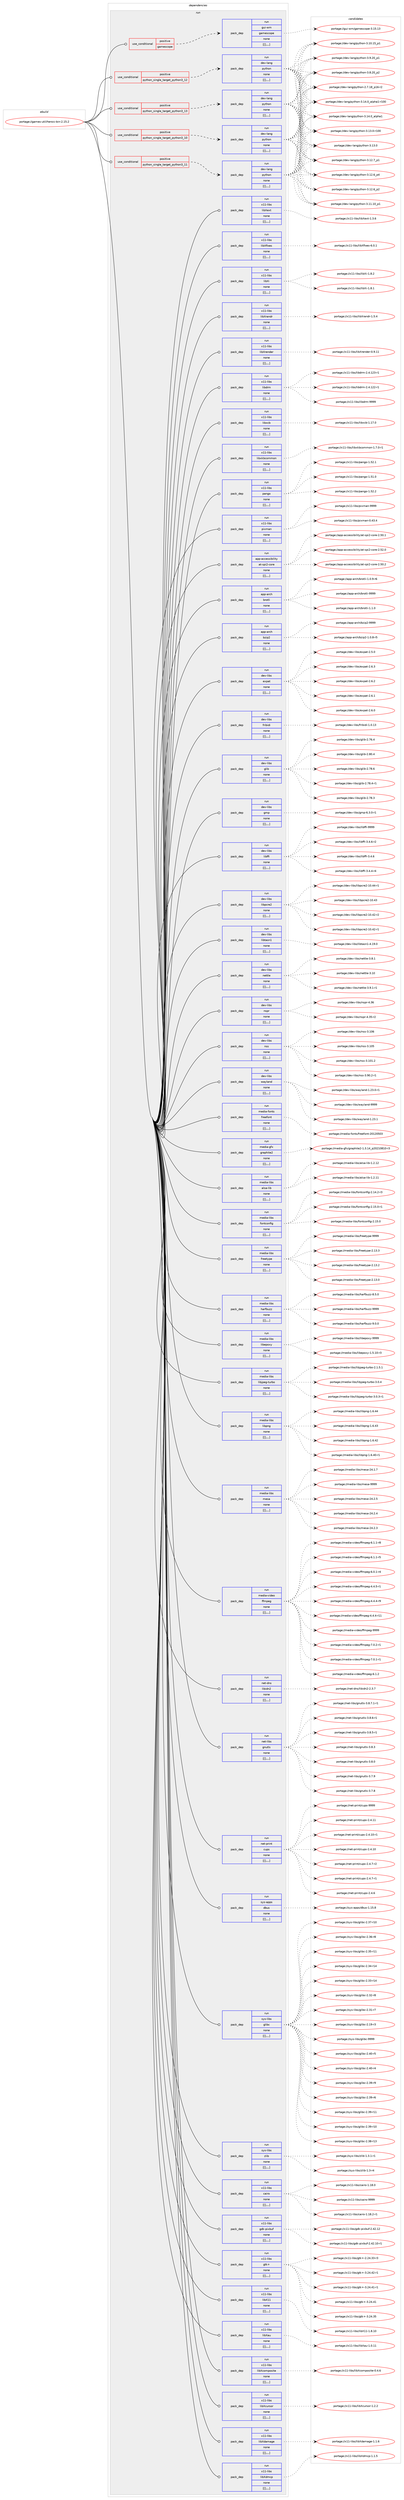 digraph prolog {

# *************
# Graph options
# *************

newrank=true;
concentrate=true;
compound=true;
graph [rankdir=LR,fontname=Helvetica,fontsize=10,ranksep=1.5];#, ranksep=2.5, nodesep=0.2];
edge  [arrowhead=vee];
node  [fontname=Helvetica,fontsize=10];

# **********
# The ebuild
# **********

subgraph cluster_leftcol {
color=gray;
label=<<i>ebuild</i>>;
id [label="portage://games-util/heroic-bin-2.15.2", color=red, width=4, href="../games-util/heroic-bin-2.15.2.svg"];
}

# ****************
# The dependencies
# ****************

subgraph cluster_midcol {
color=gray;
label=<<i>dependencies</i>>;
subgraph cluster_compile {
fillcolor="#eeeeee";
style=filled;
label=<<i>compile</i>>;
}
subgraph cluster_compileandrun {
fillcolor="#eeeeee";
style=filled;
label=<<i>compile and run</i>>;
}
subgraph cluster_run {
fillcolor="#eeeeee";
style=filled;
label=<<i>run</i>>;
subgraph cond69637 {
dependency247277 [label=<<TABLE BORDER="0" CELLBORDER="1" CELLSPACING="0" CELLPADDING="4"><TR><TD ROWSPAN="3" CELLPADDING="10">use_conditional</TD></TR><TR><TD>positive</TD></TR><TR><TD>gamescope</TD></TR></TABLE>>, shape=none, color=red];
subgraph pack176064 {
dependency247336 [label=<<TABLE BORDER="0" CELLBORDER="1" CELLSPACING="0" CELLPADDING="4" WIDTH="220"><TR><TD ROWSPAN="6" CELLPADDING="30">pack_dep</TD></TR><TR><TD WIDTH="110">run</TD></TR><TR><TD>gui-wm</TD></TR><TR><TD>gamescope</TD></TR><TR><TD>none</TD></TR><TR><TD>[[],,,,]</TD></TR></TABLE>>, shape=none, color=blue];
}
dependency247277:e -> dependency247336:w [weight=20,style="dashed",arrowhead="vee"];
}
id:e -> dependency247277:w [weight=20,style="solid",arrowhead="odot"];
subgraph cond69653 {
dependency247383 [label=<<TABLE BORDER="0" CELLBORDER="1" CELLSPACING="0" CELLPADDING="4"><TR><TD ROWSPAN="3" CELLPADDING="10">use_conditional</TD></TR><TR><TD>positive</TD></TR><TR><TD>python_single_target_python3_10</TD></TR></TABLE>>, shape=none, color=red];
subgraph pack176150 {
dependency247453 [label=<<TABLE BORDER="0" CELLBORDER="1" CELLSPACING="0" CELLPADDING="4" WIDTH="220"><TR><TD ROWSPAN="6" CELLPADDING="30">pack_dep</TD></TR><TR><TD WIDTH="110">run</TD></TR><TR><TD>dev-lang</TD></TR><TR><TD>python</TD></TR><TR><TD>none</TD></TR><TR><TD>[[],,,,]</TD></TR></TABLE>>, shape=none, color=blue];
}
dependency247383:e -> dependency247453:w [weight=20,style="dashed",arrowhead="vee"];
}
id:e -> dependency247383:w [weight=20,style="solid",arrowhead="odot"];
subgraph cond69670 {
dependency247461 [label=<<TABLE BORDER="0" CELLBORDER="1" CELLSPACING="0" CELLPADDING="4"><TR><TD ROWSPAN="3" CELLPADDING="10">use_conditional</TD></TR><TR><TD>positive</TD></TR><TR><TD>python_single_target_python3_11</TD></TR></TABLE>>, shape=none, color=red];
subgraph pack176248 {
dependency247535 [label=<<TABLE BORDER="0" CELLBORDER="1" CELLSPACING="0" CELLPADDING="4" WIDTH="220"><TR><TD ROWSPAN="6" CELLPADDING="30">pack_dep</TD></TR><TR><TD WIDTH="110">run</TD></TR><TR><TD>dev-lang</TD></TR><TR><TD>python</TD></TR><TR><TD>none</TD></TR><TR><TD>[[],,,,]</TD></TR></TABLE>>, shape=none, color=blue];
}
dependency247461:e -> dependency247535:w [weight=20,style="dashed",arrowhead="vee"];
}
id:e -> dependency247461:w [weight=20,style="solid",arrowhead="odot"];
subgraph cond69681 {
dependency247540 [label=<<TABLE BORDER="0" CELLBORDER="1" CELLSPACING="0" CELLPADDING="4"><TR><TD ROWSPAN="3" CELLPADDING="10">use_conditional</TD></TR><TR><TD>positive</TD></TR><TR><TD>python_single_target_python3_12</TD></TR></TABLE>>, shape=none, color=red];
subgraph pack176273 {
dependency247567 [label=<<TABLE BORDER="0" CELLBORDER="1" CELLSPACING="0" CELLPADDING="4" WIDTH="220"><TR><TD ROWSPAN="6" CELLPADDING="30">pack_dep</TD></TR><TR><TD WIDTH="110">run</TD></TR><TR><TD>dev-lang</TD></TR><TR><TD>python</TD></TR><TR><TD>none</TD></TR><TR><TD>[[],,,,]</TD></TR></TABLE>>, shape=none, color=blue];
}
dependency247540:e -> dependency247567:w [weight=20,style="dashed",arrowhead="vee"];
}
id:e -> dependency247540:w [weight=20,style="solid",arrowhead="odot"];
subgraph cond69687 {
dependency247615 [label=<<TABLE BORDER="0" CELLBORDER="1" CELLSPACING="0" CELLPADDING="4"><TR><TD ROWSPAN="3" CELLPADDING="10">use_conditional</TD></TR><TR><TD>positive</TD></TR><TR><TD>python_single_target_python3_13</TD></TR></TABLE>>, shape=none, color=red];
subgraph pack176328 {
dependency247637 [label=<<TABLE BORDER="0" CELLBORDER="1" CELLSPACING="0" CELLPADDING="4" WIDTH="220"><TR><TD ROWSPAN="6" CELLPADDING="30">pack_dep</TD></TR><TR><TD WIDTH="110">run</TD></TR><TR><TD>dev-lang</TD></TR><TR><TD>python</TD></TR><TR><TD>none</TD></TR><TR><TD>[[],,,,]</TD></TR></TABLE>>, shape=none, color=blue];
}
dependency247615:e -> dependency247637:w [weight=20,style="dashed",arrowhead="vee"];
}
id:e -> dependency247615:w [weight=20,style="solid",arrowhead="odot"];
subgraph pack176331 {
dependency247643 [label=<<TABLE BORDER="0" CELLBORDER="1" CELLSPACING="0" CELLPADDING="4" WIDTH="220"><TR><TD ROWSPAN="6" CELLPADDING="30">pack_dep</TD></TR><TR><TD WIDTH="110">run</TD></TR><TR><TD>app-accessibility</TD></TR><TR><TD>at-spi2-core</TD></TR><TR><TD>none</TD></TR><TR><TD>[[],,,,]</TD></TR></TABLE>>, shape=none, color=blue];
}
id:e -> dependency247643:w [weight=20,style="solid",arrowhead="odot"];
subgraph pack176336 {
dependency247681 [label=<<TABLE BORDER="0" CELLBORDER="1" CELLSPACING="0" CELLPADDING="4" WIDTH="220"><TR><TD ROWSPAN="6" CELLPADDING="30">pack_dep</TD></TR><TR><TD WIDTH="110">run</TD></TR><TR><TD>app-arch</TD></TR><TR><TD>brotli</TD></TR><TR><TD>none</TD></TR><TR><TD>[[],,,,]</TD></TR></TABLE>>, shape=none, color=blue];
}
id:e -> dependency247681:w [weight=20,style="solid",arrowhead="odot"];
subgraph pack176375 {
dependency247759 [label=<<TABLE BORDER="0" CELLBORDER="1" CELLSPACING="0" CELLPADDING="4" WIDTH="220"><TR><TD ROWSPAN="6" CELLPADDING="30">pack_dep</TD></TR><TR><TD WIDTH="110">run</TD></TR><TR><TD>app-arch</TD></TR><TR><TD>bzip2</TD></TR><TR><TD>none</TD></TR><TR><TD>[[],,,,]</TD></TR></TABLE>>, shape=none, color=blue];
}
id:e -> dependency247759:w [weight=20,style="solid",arrowhead="odot"];
subgraph pack176424 {
dependency247791 [label=<<TABLE BORDER="0" CELLBORDER="1" CELLSPACING="0" CELLPADDING="4" WIDTH="220"><TR><TD ROWSPAN="6" CELLPADDING="30">pack_dep</TD></TR><TR><TD WIDTH="110">run</TD></TR><TR><TD>dev-libs</TD></TR><TR><TD>expat</TD></TR><TR><TD>none</TD></TR><TR><TD>[[],,,,]</TD></TR></TABLE>>, shape=none, color=blue];
}
id:e -> dependency247791:w [weight=20,style="solid",arrowhead="odot"];
subgraph pack176464 {
dependency247830 [label=<<TABLE BORDER="0" CELLBORDER="1" CELLSPACING="0" CELLPADDING="4" WIDTH="220"><TR><TD ROWSPAN="6" CELLPADDING="30">pack_dep</TD></TR><TR><TD WIDTH="110">run</TD></TR><TR><TD>dev-libs</TD></TR><TR><TD>fribidi</TD></TR><TR><TD>none</TD></TR><TR><TD>[[],,,,]</TD></TR></TABLE>>, shape=none, color=blue];
}
id:e -> dependency247830:w [weight=20,style="solid",arrowhead="odot"];
subgraph pack176514 {
dependency247897 [label=<<TABLE BORDER="0" CELLBORDER="1" CELLSPACING="0" CELLPADDING="4" WIDTH="220"><TR><TD ROWSPAN="6" CELLPADDING="30">pack_dep</TD></TR><TR><TD WIDTH="110">run</TD></TR><TR><TD>dev-libs</TD></TR><TR><TD>glib</TD></TR><TR><TD>none</TD></TR><TR><TD>[[],,,,]</TD></TR></TABLE>>, shape=none, color=blue];
}
id:e -> dependency247897:w [weight=20,style="solid",arrowhead="odot"];
subgraph pack176543 {
dependency247919 [label=<<TABLE BORDER="0" CELLBORDER="1" CELLSPACING="0" CELLPADDING="4" WIDTH="220"><TR><TD ROWSPAN="6" CELLPADDING="30">pack_dep</TD></TR><TR><TD WIDTH="110">run</TD></TR><TR><TD>dev-libs</TD></TR><TR><TD>gmp</TD></TR><TR><TD>none</TD></TR><TR><TD>[[],,,,]</TD></TR></TABLE>>, shape=none, color=blue];
}
id:e -> dependency247919:w [weight=20,style="solid",arrowhead="odot"];
subgraph pack176571 {
dependency247943 [label=<<TABLE BORDER="0" CELLBORDER="1" CELLSPACING="0" CELLPADDING="4" WIDTH="220"><TR><TD ROWSPAN="6" CELLPADDING="30">pack_dep</TD></TR><TR><TD WIDTH="110">run</TD></TR><TR><TD>dev-libs</TD></TR><TR><TD>libffi</TD></TR><TR><TD>none</TD></TR><TR><TD>[[],,,,]</TD></TR></TABLE>>, shape=none, color=blue];
}
id:e -> dependency247943:w [weight=20,style="solid",arrowhead="odot"];
subgraph pack176575 {
dependency247956 [label=<<TABLE BORDER="0" CELLBORDER="1" CELLSPACING="0" CELLPADDING="4" WIDTH="220"><TR><TD ROWSPAN="6" CELLPADDING="30">pack_dep</TD></TR><TR><TD WIDTH="110">run</TD></TR><TR><TD>dev-libs</TD></TR><TR><TD>libpcre2</TD></TR><TR><TD>none</TD></TR><TR><TD>[[],,,,]</TD></TR></TABLE>>, shape=none, color=blue];
}
id:e -> dependency247956:w [weight=20,style="solid",arrowhead="odot"];
subgraph pack176588 {
dependency247995 [label=<<TABLE BORDER="0" CELLBORDER="1" CELLSPACING="0" CELLPADDING="4" WIDTH="220"><TR><TD ROWSPAN="6" CELLPADDING="30">pack_dep</TD></TR><TR><TD WIDTH="110">run</TD></TR><TR><TD>dev-libs</TD></TR><TR><TD>libtasn1</TD></TR><TR><TD>none</TD></TR><TR><TD>[[],,,,]</TD></TR></TABLE>>, shape=none, color=blue];
}
id:e -> dependency247995:w [weight=20,style="solid",arrowhead="odot"];
subgraph pack176620 {
dependency248028 [label=<<TABLE BORDER="0" CELLBORDER="1" CELLSPACING="0" CELLPADDING="4" WIDTH="220"><TR><TD ROWSPAN="6" CELLPADDING="30">pack_dep</TD></TR><TR><TD WIDTH="110">run</TD></TR><TR><TD>dev-libs</TD></TR><TR><TD>nettle</TD></TR><TR><TD>none</TD></TR><TR><TD>[[],,,,]</TD></TR></TABLE>>, shape=none, color=blue];
}
id:e -> dependency248028:w [weight=20,style="solid",arrowhead="odot"];
subgraph pack176662 {
dependency248048 [label=<<TABLE BORDER="0" CELLBORDER="1" CELLSPACING="0" CELLPADDING="4" WIDTH="220"><TR><TD ROWSPAN="6" CELLPADDING="30">pack_dep</TD></TR><TR><TD WIDTH="110">run</TD></TR><TR><TD>dev-libs</TD></TR><TR><TD>nspr</TD></TR><TR><TD>none</TD></TR><TR><TD>[[],,,,]</TD></TR></TABLE>>, shape=none, color=blue];
}
id:e -> dependency248048:w [weight=20,style="solid",arrowhead="odot"];
subgraph pack176708 {
dependency248103 [label=<<TABLE BORDER="0" CELLBORDER="1" CELLSPACING="0" CELLPADDING="4" WIDTH="220"><TR><TD ROWSPAN="6" CELLPADDING="30">pack_dep</TD></TR><TR><TD WIDTH="110">run</TD></TR><TR><TD>dev-libs</TD></TR><TR><TD>nss</TD></TR><TR><TD>none</TD></TR><TR><TD>[[],,,,]</TD></TR></TABLE>>, shape=none, color=blue];
}
id:e -> dependency248103:w [weight=20,style="solid",arrowhead="odot"];
subgraph pack176720 {
dependency248249 [label=<<TABLE BORDER="0" CELLBORDER="1" CELLSPACING="0" CELLPADDING="4" WIDTH="220"><TR><TD ROWSPAN="6" CELLPADDING="30">pack_dep</TD></TR><TR><TD WIDTH="110">run</TD></TR><TR><TD>dev-libs</TD></TR><TR><TD>wayland</TD></TR><TR><TD>none</TD></TR><TR><TD>[[],,,,]</TD></TR></TABLE>>, shape=none, color=blue];
}
id:e -> dependency248249:w [weight=20,style="solid",arrowhead="odot"];
subgraph pack176839 {
dependency248269 [label=<<TABLE BORDER="0" CELLBORDER="1" CELLSPACING="0" CELLPADDING="4" WIDTH="220"><TR><TD ROWSPAN="6" CELLPADDING="30">pack_dep</TD></TR><TR><TD WIDTH="110">run</TD></TR><TR><TD>media-fonts</TD></TR><TR><TD>freefont</TD></TR><TR><TD>none</TD></TR><TR><TD>[[],,,,]</TD></TR></TABLE>>, shape=none, color=blue];
}
id:e -> dependency248269:w [weight=20,style="solid",arrowhead="odot"];
subgraph pack176898 {
dependency248350 [label=<<TABLE BORDER="0" CELLBORDER="1" CELLSPACING="0" CELLPADDING="4" WIDTH="220"><TR><TD ROWSPAN="6" CELLPADDING="30">pack_dep</TD></TR><TR><TD WIDTH="110">run</TD></TR><TR><TD>media-gfx</TD></TR><TR><TD>graphite2</TD></TR><TR><TD>none</TD></TR><TR><TD>[[],,,,]</TD></TR></TABLE>>, shape=none, color=blue];
}
id:e -> dependency248350:w [weight=20,style="solid",arrowhead="odot"];
subgraph pack176902 {
dependency248409 [label=<<TABLE BORDER="0" CELLBORDER="1" CELLSPACING="0" CELLPADDING="4" WIDTH="220"><TR><TD ROWSPAN="6" CELLPADDING="30">pack_dep</TD></TR><TR><TD WIDTH="110">run</TD></TR><TR><TD>media-libs</TD></TR><TR><TD>alsa-lib</TD></TR><TR><TD>none</TD></TR><TR><TD>[[],,,,]</TD></TR></TABLE>>, shape=none, color=blue];
}
id:e -> dependency248409:w [weight=20,style="solid",arrowhead="odot"];
subgraph pack176953 {
dependency248417 [label=<<TABLE BORDER="0" CELLBORDER="1" CELLSPACING="0" CELLPADDING="4" WIDTH="220"><TR><TD ROWSPAN="6" CELLPADDING="30">pack_dep</TD></TR><TR><TD WIDTH="110">run</TD></TR><TR><TD>media-libs</TD></TR><TR><TD>fontconfig</TD></TR><TR><TD>none</TD></TR><TR><TD>[[],,,,]</TD></TR></TABLE>>, shape=none, color=blue];
}
id:e -> dependency248417:w [weight=20,style="solid",arrowhead="odot"];
subgraph pack176958 {
dependency248487 [label=<<TABLE BORDER="0" CELLBORDER="1" CELLSPACING="0" CELLPADDING="4" WIDTH="220"><TR><TD ROWSPAN="6" CELLPADDING="30">pack_dep</TD></TR><TR><TD WIDTH="110">run</TD></TR><TR><TD>media-libs</TD></TR><TR><TD>freetype</TD></TR><TR><TD>none</TD></TR><TR><TD>[[],,,,]</TD></TR></TABLE>>, shape=none, color=blue];
}
id:e -> dependency248487:w [weight=20,style="solid",arrowhead="odot"];
subgraph pack177003 {
dependency248493 [label=<<TABLE BORDER="0" CELLBORDER="1" CELLSPACING="0" CELLPADDING="4" WIDTH="220"><TR><TD ROWSPAN="6" CELLPADDING="30">pack_dep</TD></TR><TR><TD WIDTH="110">run</TD></TR><TR><TD>media-libs</TD></TR><TR><TD>harfbuzz</TD></TR><TR><TD>none</TD></TR><TR><TD>[[],,,,]</TD></TR></TABLE>>, shape=none, color=blue];
}
id:e -> dependency248493:w [weight=20,style="solid",arrowhead="odot"];
subgraph pack177008 {
dependency248514 [label=<<TABLE BORDER="0" CELLBORDER="1" CELLSPACING="0" CELLPADDING="4" WIDTH="220"><TR><TD ROWSPAN="6" CELLPADDING="30">pack_dep</TD></TR><TR><TD WIDTH="110">run</TD></TR><TR><TD>media-libs</TD></TR><TR><TD>libepoxy</TD></TR><TR><TD>none</TD></TR><TR><TD>[[],,,,]</TD></TR></TABLE>>, shape=none, color=blue];
}
id:e -> dependency248514:w [weight=20,style="solid",arrowhead="odot"];
subgraph pack177025 {
dependency248520 [label=<<TABLE BORDER="0" CELLBORDER="1" CELLSPACING="0" CELLPADDING="4" WIDTH="220"><TR><TD ROWSPAN="6" CELLPADDING="30">pack_dep</TD></TR><TR><TD WIDTH="110">run</TD></TR><TR><TD>media-libs</TD></TR><TR><TD>libjpeg-turbo</TD></TR><TR><TD>none</TD></TR><TR><TD>[[],,,,]</TD></TR></TABLE>>, shape=none, color=blue];
}
id:e -> dependency248520:w [weight=20,style="solid",arrowhead="odot"];
subgraph pack177030 {
dependency248544 [label=<<TABLE BORDER="0" CELLBORDER="1" CELLSPACING="0" CELLPADDING="4" WIDTH="220"><TR><TD ROWSPAN="6" CELLPADDING="30">pack_dep</TD></TR><TR><TD WIDTH="110">run</TD></TR><TR><TD>media-libs</TD></TR><TR><TD>libpng</TD></TR><TR><TD>none</TD></TR><TR><TD>[[],,,,]</TD></TR></TABLE>>, shape=none, color=blue];
}
id:e -> dependency248544:w [weight=20,style="solid",arrowhead="odot"];
subgraph pack177068 {
dependency248589 [label=<<TABLE BORDER="0" CELLBORDER="1" CELLSPACING="0" CELLPADDING="4" WIDTH="220"><TR><TD ROWSPAN="6" CELLPADDING="30">pack_dep</TD></TR><TR><TD WIDTH="110">run</TD></TR><TR><TD>media-libs</TD></TR><TR><TD>mesa</TD></TR><TR><TD>none</TD></TR><TR><TD>[[],,,,]</TD></TR></TABLE>>, shape=none, color=blue];
}
id:e -> dependency248589:w [weight=20,style="solid",arrowhead="odot"];
subgraph pack177090 {
dependency248650 [label=<<TABLE BORDER="0" CELLBORDER="1" CELLSPACING="0" CELLPADDING="4" WIDTH="220"><TR><TD ROWSPAN="6" CELLPADDING="30">pack_dep</TD></TR><TR><TD WIDTH="110">run</TD></TR><TR><TD>media-video</TD></TR><TR><TD>ffmpeg</TD></TR><TR><TD>none</TD></TR><TR><TD>[[],,,,]</TD></TR></TABLE>>, shape=none, color=blue];
}
id:e -> dependency248650:w [weight=20,style="solid",arrowhead="odot"];
subgraph pack177145 {
dependency248693 [label=<<TABLE BORDER="0" CELLBORDER="1" CELLSPACING="0" CELLPADDING="4" WIDTH="220"><TR><TD ROWSPAN="6" CELLPADDING="30">pack_dep</TD></TR><TR><TD WIDTH="110">run</TD></TR><TR><TD>net-dns</TD></TR><TR><TD>libidn2</TD></TR><TR><TD>none</TD></TR><TR><TD>[[],,,,]</TD></TR></TABLE>>, shape=none, color=blue];
}
id:e -> dependency248693:w [weight=20,style="solid",arrowhead="odot"];
subgraph pack177190 {
dependency248791 [label=<<TABLE BORDER="0" CELLBORDER="1" CELLSPACING="0" CELLPADDING="4" WIDTH="220"><TR><TD ROWSPAN="6" CELLPADDING="30">pack_dep</TD></TR><TR><TD WIDTH="110">run</TD></TR><TR><TD>net-libs</TD></TR><TR><TD>gnutls</TD></TR><TR><TD>none</TD></TR><TR><TD>[[],,,,]</TD></TR></TABLE>>, shape=none, color=blue];
}
id:e -> dependency248791:w [weight=20,style="solid",arrowhead="odot"];
subgraph pack177263 {
dependency248850 [label=<<TABLE BORDER="0" CELLBORDER="1" CELLSPACING="0" CELLPADDING="4" WIDTH="220"><TR><TD ROWSPAN="6" CELLPADDING="30">pack_dep</TD></TR><TR><TD WIDTH="110">run</TD></TR><TR><TD>net-print</TD></TR><TR><TD>cups</TD></TR><TR><TD>none</TD></TR><TR><TD>[[],,,,]</TD></TR></TABLE>>, shape=none, color=blue];
}
id:e -> dependency248850:w [weight=20,style="solid",arrowhead="odot"];
subgraph pack177315 {
dependency248958 [label=<<TABLE BORDER="0" CELLBORDER="1" CELLSPACING="0" CELLPADDING="4" WIDTH="220"><TR><TD ROWSPAN="6" CELLPADDING="30">pack_dep</TD></TR><TR><TD WIDTH="110">run</TD></TR><TR><TD>sys-apps</TD></TR><TR><TD>dbus</TD></TR><TR><TD>none</TD></TR><TR><TD>[[],,,,]</TD></TR></TABLE>>, shape=none, color=blue];
}
id:e -> dependency248958:w [weight=20,style="solid",arrowhead="odot"];
subgraph pack177404 {
dependency248964 [label=<<TABLE BORDER="0" CELLBORDER="1" CELLSPACING="0" CELLPADDING="4" WIDTH="220"><TR><TD ROWSPAN="6" CELLPADDING="30">pack_dep</TD></TR><TR><TD WIDTH="110">run</TD></TR><TR><TD>sys-libs</TD></TR><TR><TD>glibc</TD></TR><TR><TD>none</TD></TR><TR><TD>[[],,,,]</TD></TR></TABLE>>, shape=none, color=blue];
}
id:e -> dependency248964:w [weight=20,style="solid",arrowhead="odot"];
subgraph pack177427 {
dependency248996 [label=<<TABLE BORDER="0" CELLBORDER="1" CELLSPACING="0" CELLPADDING="4" WIDTH="220"><TR><TD ROWSPAN="6" CELLPADDING="30">pack_dep</TD></TR><TR><TD WIDTH="110">run</TD></TR><TR><TD>sys-libs</TD></TR><TR><TD>zlib</TD></TR><TR><TD>none</TD></TR><TR><TD>[[],,,,]</TD></TR></TABLE>>, shape=none, color=blue];
}
id:e -> dependency248996:w [weight=20,style="solid",arrowhead="odot"];
subgraph pack177466 {
dependency249072 [label=<<TABLE BORDER="0" CELLBORDER="1" CELLSPACING="0" CELLPADDING="4" WIDTH="220"><TR><TD ROWSPAN="6" CELLPADDING="30">pack_dep</TD></TR><TR><TD WIDTH="110">run</TD></TR><TR><TD>x11-libs</TD></TR><TR><TD>cairo</TD></TR><TR><TD>none</TD></TR><TR><TD>[[],,,,]</TD></TR></TABLE>>, shape=none, color=blue];
}
id:e -> dependency249072:w [weight=20,style="solid",arrowhead="odot"];
subgraph pack177510 {
dependency249104 [label=<<TABLE BORDER="0" CELLBORDER="1" CELLSPACING="0" CELLPADDING="4" WIDTH="220"><TR><TD ROWSPAN="6" CELLPADDING="30">pack_dep</TD></TR><TR><TD WIDTH="110">run</TD></TR><TR><TD>x11-libs</TD></TR><TR><TD>gdk-pixbuf</TD></TR><TR><TD>none</TD></TR><TR><TD>[[],,,,]</TD></TR></TABLE>>, shape=none, color=blue];
}
id:e -> dependency249104:w [weight=20,style="solid",arrowhead="odot"];
subgraph pack177519 {
dependency249117 [label=<<TABLE BORDER="0" CELLBORDER="1" CELLSPACING="0" CELLPADDING="4" WIDTH="220"><TR><TD ROWSPAN="6" CELLPADDING="30">pack_dep</TD></TR><TR><TD WIDTH="110">run</TD></TR><TR><TD>x11-libs</TD></TR><TR><TD>gtk+</TD></TR><TR><TD>none</TD></TR><TR><TD>[[],,,,]</TD></TR></TABLE>>, shape=none, color=blue];
}
id:e -> dependency249117:w [weight=20,style="solid",arrowhead="odot"];
subgraph pack177538 {
dependency249140 [label=<<TABLE BORDER="0" CELLBORDER="1" CELLSPACING="0" CELLPADDING="4" WIDTH="220"><TR><TD ROWSPAN="6" CELLPADDING="30">pack_dep</TD></TR><TR><TD WIDTH="110">run</TD></TR><TR><TD>x11-libs</TD></TR><TR><TD>libX11</TD></TR><TR><TD>none</TD></TR><TR><TD>[[],,,,]</TD></TR></TABLE>>, shape=none, color=blue];
}
id:e -> dependency249140:w [weight=20,style="solid",arrowhead="odot"];
subgraph pack177550 {
dependency249144 [label=<<TABLE BORDER="0" CELLBORDER="1" CELLSPACING="0" CELLPADDING="4" WIDTH="220"><TR><TD ROWSPAN="6" CELLPADDING="30">pack_dep</TD></TR><TR><TD WIDTH="110">run</TD></TR><TR><TD>x11-libs</TD></TR><TR><TD>libXau</TD></TR><TR><TD>none</TD></TR><TR><TD>[[],,,,]</TD></TR></TABLE>>, shape=none, color=blue];
}
id:e -> dependency249144:w [weight=20,style="solid",arrowhead="odot"];
subgraph pack177554 {
dependency249149 [label=<<TABLE BORDER="0" CELLBORDER="1" CELLSPACING="0" CELLPADDING="4" WIDTH="220"><TR><TD ROWSPAN="6" CELLPADDING="30">pack_dep</TD></TR><TR><TD WIDTH="110">run</TD></TR><TR><TD>x11-libs</TD></TR><TR><TD>libXcomposite</TD></TR><TR><TD>none</TD></TR><TR><TD>[[],,,,]</TD></TR></TABLE>>, shape=none, color=blue];
}
id:e -> dependency249149:w [weight=20,style="solid",arrowhead="odot"];
subgraph pack177557 {
dependency249153 [label=<<TABLE BORDER="0" CELLBORDER="1" CELLSPACING="0" CELLPADDING="4" WIDTH="220"><TR><TD ROWSPAN="6" CELLPADDING="30">pack_dep</TD></TR><TR><TD WIDTH="110">run</TD></TR><TR><TD>x11-libs</TD></TR><TR><TD>libXcursor</TD></TR><TR><TD>none</TD></TR><TR><TD>[[],,,,]</TD></TR></TABLE>>, shape=none, color=blue];
}
id:e -> dependency249153:w [weight=20,style="solid",arrowhead="odot"];
subgraph pack177596 {
dependency249211 [label=<<TABLE BORDER="0" CELLBORDER="1" CELLSPACING="0" CELLPADDING="4" WIDTH="220"><TR><TD ROWSPAN="6" CELLPADDING="30">pack_dep</TD></TR><TR><TD WIDTH="110">run</TD></TR><TR><TD>x11-libs</TD></TR><TR><TD>libXdamage</TD></TR><TR><TD>none</TD></TR><TR><TD>[[],,,,]</TD></TR></TABLE>>, shape=none, color=blue];
}
id:e -> dependency249211:w [weight=20,style="solid",arrowhead="odot"];
subgraph pack177627 {
dependency249237 [label=<<TABLE BORDER="0" CELLBORDER="1" CELLSPACING="0" CELLPADDING="4" WIDTH="220"><TR><TD ROWSPAN="6" CELLPADDING="30">pack_dep</TD></TR><TR><TD WIDTH="110">run</TD></TR><TR><TD>x11-libs</TD></TR><TR><TD>libXdmcp</TD></TR><TR><TD>none</TD></TR><TR><TD>[[],,,,]</TD></TR></TABLE>>, shape=none, color=blue];
}
id:e -> dependency249237:w [weight=20,style="solid",arrowhead="odot"];
subgraph pack177694 {
dependency249316 [label=<<TABLE BORDER="0" CELLBORDER="1" CELLSPACING="0" CELLPADDING="4" WIDTH="220"><TR><TD ROWSPAN="6" CELLPADDING="30">pack_dep</TD></TR><TR><TD WIDTH="110">run</TD></TR><TR><TD>x11-libs</TD></TR><TR><TD>libXext</TD></TR><TR><TD>none</TD></TR><TR><TD>[[],,,,]</TD></TR></TABLE>>, shape=none, color=blue];
}
id:e -> dependency249316:w [weight=20,style="solid",arrowhead="odot"];
subgraph pack177699 {
dependency249446 [label=<<TABLE BORDER="0" CELLBORDER="1" CELLSPACING="0" CELLPADDING="4" WIDTH="220"><TR><TD ROWSPAN="6" CELLPADDING="30">pack_dep</TD></TR><TR><TD WIDTH="110">run</TD></TR><TR><TD>x11-libs</TD></TR><TR><TD>libXfixes</TD></TR><TR><TD>none</TD></TR><TR><TD>[[],,,,]</TD></TR></TABLE>>, shape=none, color=blue];
}
id:e -> dependency249446:w [weight=20,style="solid",arrowhead="odot"];
subgraph pack177802 {
dependency249519 [label=<<TABLE BORDER="0" CELLBORDER="1" CELLSPACING="0" CELLPADDING="4" WIDTH="220"><TR><TD ROWSPAN="6" CELLPADDING="30">pack_dep</TD></TR><TR><TD WIDTH="110">run</TD></TR><TR><TD>x11-libs</TD></TR><TR><TD>libXi</TD></TR><TR><TD>none</TD></TR><TR><TD>[[],,,,]</TD></TR></TABLE>>, shape=none, color=blue];
}
id:e -> dependency249519:w [weight=20,style="solid",arrowhead="odot"];
subgraph pack177890 {
dependency249598 [label=<<TABLE BORDER="0" CELLBORDER="1" CELLSPACING="0" CELLPADDING="4" WIDTH="220"><TR><TD ROWSPAN="6" CELLPADDING="30">pack_dep</TD></TR><TR><TD WIDTH="110">run</TD></TR><TR><TD>x11-libs</TD></TR><TR><TD>libXrandr</TD></TR><TR><TD>none</TD></TR><TR><TD>[[],,,,]</TD></TR></TABLE>>, shape=none, color=blue];
}
id:e -> dependency249598:w [weight=20,style="solid",arrowhead="odot"];
subgraph pack177929 {
dependency249603 [label=<<TABLE BORDER="0" CELLBORDER="1" CELLSPACING="0" CELLPADDING="4" WIDTH="220"><TR><TD ROWSPAN="6" CELLPADDING="30">pack_dep</TD></TR><TR><TD WIDTH="110">run</TD></TR><TR><TD>x11-libs</TD></TR><TR><TD>libXrender</TD></TR><TR><TD>none</TD></TR><TR><TD>[[],,,,]</TD></TR></TABLE>>, shape=none, color=blue];
}
id:e -> dependency249603:w [weight=20,style="solid",arrowhead="odot"];
subgraph pack177936 {
dependency249693 [label=<<TABLE BORDER="0" CELLBORDER="1" CELLSPACING="0" CELLPADDING="4" WIDTH="220"><TR><TD ROWSPAN="6" CELLPADDING="30">pack_dep</TD></TR><TR><TD WIDTH="110">run</TD></TR><TR><TD>x11-libs</TD></TR><TR><TD>libdrm</TD></TR><TR><TD>none</TD></TR><TR><TD>[[],,,,]</TD></TR></TABLE>>, shape=none, color=blue];
}
id:e -> dependency249693:w [weight=20,style="solid",arrowhead="odot"];
subgraph pack178024 {
dependency249717 [label=<<TABLE BORDER="0" CELLBORDER="1" CELLSPACING="0" CELLPADDING="4" WIDTH="220"><TR><TD ROWSPAN="6" CELLPADDING="30">pack_dep</TD></TR><TR><TD WIDTH="110">run</TD></TR><TR><TD>x11-libs</TD></TR><TR><TD>libxcb</TD></TR><TR><TD>none</TD></TR><TR><TD>[[],,,,]</TD></TR></TABLE>>, shape=none, color=blue];
}
id:e -> dependency249717:w [weight=20,style="solid",arrowhead="odot"];
subgraph pack178117 {
dependency249835 [label=<<TABLE BORDER="0" CELLBORDER="1" CELLSPACING="0" CELLPADDING="4" WIDTH="220"><TR><TD ROWSPAN="6" CELLPADDING="30">pack_dep</TD></TR><TR><TD WIDTH="110">run</TD></TR><TR><TD>x11-libs</TD></TR><TR><TD>libxkbcommon</TD></TR><TR><TD>none</TD></TR><TR><TD>[[],,,,]</TD></TR></TABLE>>, shape=none, color=blue];
}
id:e -> dependency249835:w [weight=20,style="solid",arrowhead="odot"];
subgraph pack178164 {
dependency249903 [label=<<TABLE BORDER="0" CELLBORDER="1" CELLSPACING="0" CELLPADDING="4" WIDTH="220"><TR><TD ROWSPAN="6" CELLPADDING="30">pack_dep</TD></TR><TR><TD WIDTH="110">run</TD></TR><TR><TD>x11-libs</TD></TR><TR><TD>pango</TD></TR><TR><TD>none</TD></TR><TR><TD>[[],,,,]</TD></TR></TABLE>>, shape=none, color=blue];
}
id:e -> dependency249903:w [weight=20,style="solid",arrowhead="odot"];
subgraph pack178226 {
dependency249964 [label=<<TABLE BORDER="0" CELLBORDER="1" CELLSPACING="0" CELLPADDING="4" WIDTH="220"><TR><TD ROWSPAN="6" CELLPADDING="30">pack_dep</TD></TR><TR><TD WIDTH="110">run</TD></TR><TR><TD>x11-libs</TD></TR><TR><TD>pixman</TD></TR><TR><TD>none</TD></TR><TR><TD>[[],,,,]</TD></TR></TABLE>>, shape=none, color=blue];
}
id:e -> dependency249964:w [weight=20,style="solid",arrowhead="odot"];
}
}

# **************
# The candidates
# **************

subgraph cluster_choices {
rank=same;
color=gray;
label=<<i>candidates</i>>;

subgraph choice177113 {
color=black;
nodesep=1;
choice103117105451191094710397109101115991111121014551464953464951 [label="portage://gui-wm/gamescope-3.15.13", color=red, width=4,href="../gui-wm/gamescope-3.15.13.svg"];
dependency247336:e -> choice103117105451191094710397109101115991111121014551464953464951:w [style=dotted,weight="100"];
}
subgraph choice177116 {
color=black;
nodesep=1;
choice100101118451089711010347112121116104111110455146495246489597108112104974945114494848 [label="portage://dev-lang/python-3.14.0_alpha1-r100", color=red, width=4,href="../dev-lang/python-3.14.0_alpha1-r100.svg"];
choice1001011184510897110103471121211161041111104551464952464895971081121049749 [label="portage://dev-lang/python-3.14.0_alpha1", color=red, width=4,href="../dev-lang/python-3.14.0_alpha1.svg"];
choice1001011184510897110103471121211161041111104551464951464845114494848 [label="portage://dev-lang/python-3.13.0-r100", color=red, width=4,href="../dev-lang/python-3.13.0-r100.svg"];
choice10010111845108971101034711212111610411111045514649514648 [label="portage://dev-lang/python-3.13.0", color=red, width=4,href="../dev-lang/python-3.13.0.svg"];
choice100101118451089711010347112121116104111110455146495046559511249 [label="portage://dev-lang/python-3.12.7_p1", color=red, width=4,href="../dev-lang/python-3.12.7_p1.svg"];
choice100101118451089711010347112121116104111110455146495046549511252 [label="portage://dev-lang/python-3.12.6_p4", color=red, width=4,href="../dev-lang/python-3.12.6_p4.svg"];
choice100101118451089711010347112121116104111110455146495046549511250 [label="portage://dev-lang/python-3.12.6_p2", color=red, width=4,href="../dev-lang/python-3.12.6_p2.svg"];
choice10010111845108971101034711212111610411111045514649494649489511249 [label="portage://dev-lang/python-3.11.10_p1", color=red, width=4,href="../dev-lang/python-3.11.10_p1.svg"];
choice10010111845108971101034711212111610411111045514649484649539511249 [label="portage://dev-lang/python-3.10.15_p1", color=red, width=4,href="../dev-lang/python-3.10.15_p1.svg"];
choice100101118451089711010347112121116104111110455146574650489511249 [label="portage://dev-lang/python-3.9.20_p1", color=red, width=4,href="../dev-lang/python-3.9.20_p1.svg"];
choice100101118451089711010347112121116104111110455146564650489511250 [label="portage://dev-lang/python-3.8.20_p2", color=red, width=4,href="../dev-lang/python-3.8.20_p2.svg"];
choice100101118451089711010347112121116104111110455046554649569511249544511450 [label="portage://dev-lang/python-2.7.18_p16-r2", color=red, width=4,href="../dev-lang/python-2.7.18_p16-r2.svg"];
dependency247453:e -> choice100101118451089711010347112121116104111110455146495246489597108112104974945114494848:w [style=dotted,weight="100"];
dependency247453:e -> choice1001011184510897110103471121211161041111104551464952464895971081121049749:w [style=dotted,weight="100"];
dependency247453:e -> choice1001011184510897110103471121211161041111104551464951464845114494848:w [style=dotted,weight="100"];
dependency247453:e -> choice10010111845108971101034711212111610411111045514649514648:w [style=dotted,weight="100"];
dependency247453:e -> choice100101118451089711010347112121116104111110455146495046559511249:w [style=dotted,weight="100"];
dependency247453:e -> choice100101118451089711010347112121116104111110455146495046549511252:w [style=dotted,weight="100"];
dependency247453:e -> choice100101118451089711010347112121116104111110455146495046549511250:w [style=dotted,weight="100"];
dependency247453:e -> choice10010111845108971101034711212111610411111045514649494649489511249:w [style=dotted,weight="100"];
dependency247453:e -> choice10010111845108971101034711212111610411111045514649484649539511249:w [style=dotted,weight="100"];
dependency247453:e -> choice100101118451089711010347112121116104111110455146574650489511249:w [style=dotted,weight="100"];
dependency247453:e -> choice100101118451089711010347112121116104111110455146564650489511250:w [style=dotted,weight="100"];
dependency247453:e -> choice100101118451089711010347112121116104111110455046554649569511249544511450:w [style=dotted,weight="100"];
}
subgraph choice177148 {
color=black;
nodesep=1;
choice100101118451089711010347112121116104111110455146495246489597108112104974945114494848 [label="portage://dev-lang/python-3.14.0_alpha1-r100", color=red, width=4,href="../dev-lang/python-3.14.0_alpha1-r100.svg"];
choice1001011184510897110103471121211161041111104551464952464895971081121049749 [label="portage://dev-lang/python-3.14.0_alpha1", color=red, width=4,href="../dev-lang/python-3.14.0_alpha1.svg"];
choice1001011184510897110103471121211161041111104551464951464845114494848 [label="portage://dev-lang/python-3.13.0-r100", color=red, width=4,href="../dev-lang/python-3.13.0-r100.svg"];
choice10010111845108971101034711212111610411111045514649514648 [label="portage://dev-lang/python-3.13.0", color=red, width=4,href="../dev-lang/python-3.13.0.svg"];
choice100101118451089711010347112121116104111110455146495046559511249 [label="portage://dev-lang/python-3.12.7_p1", color=red, width=4,href="../dev-lang/python-3.12.7_p1.svg"];
choice100101118451089711010347112121116104111110455146495046549511252 [label="portage://dev-lang/python-3.12.6_p4", color=red, width=4,href="../dev-lang/python-3.12.6_p4.svg"];
choice100101118451089711010347112121116104111110455146495046549511250 [label="portage://dev-lang/python-3.12.6_p2", color=red, width=4,href="../dev-lang/python-3.12.6_p2.svg"];
choice10010111845108971101034711212111610411111045514649494649489511249 [label="portage://dev-lang/python-3.11.10_p1", color=red, width=4,href="../dev-lang/python-3.11.10_p1.svg"];
choice10010111845108971101034711212111610411111045514649484649539511249 [label="portage://dev-lang/python-3.10.15_p1", color=red, width=4,href="../dev-lang/python-3.10.15_p1.svg"];
choice100101118451089711010347112121116104111110455146574650489511249 [label="portage://dev-lang/python-3.9.20_p1", color=red, width=4,href="../dev-lang/python-3.9.20_p1.svg"];
choice100101118451089711010347112121116104111110455146564650489511250 [label="portage://dev-lang/python-3.8.20_p2", color=red, width=4,href="../dev-lang/python-3.8.20_p2.svg"];
choice100101118451089711010347112121116104111110455046554649569511249544511450 [label="portage://dev-lang/python-2.7.18_p16-r2", color=red, width=4,href="../dev-lang/python-2.7.18_p16-r2.svg"];
dependency247535:e -> choice100101118451089711010347112121116104111110455146495246489597108112104974945114494848:w [style=dotted,weight="100"];
dependency247535:e -> choice1001011184510897110103471121211161041111104551464952464895971081121049749:w [style=dotted,weight="100"];
dependency247535:e -> choice1001011184510897110103471121211161041111104551464951464845114494848:w [style=dotted,weight="100"];
dependency247535:e -> choice10010111845108971101034711212111610411111045514649514648:w [style=dotted,weight="100"];
dependency247535:e -> choice100101118451089711010347112121116104111110455146495046559511249:w [style=dotted,weight="100"];
dependency247535:e -> choice100101118451089711010347112121116104111110455146495046549511252:w [style=dotted,weight="100"];
dependency247535:e -> choice100101118451089711010347112121116104111110455146495046549511250:w [style=dotted,weight="100"];
dependency247535:e -> choice10010111845108971101034711212111610411111045514649494649489511249:w [style=dotted,weight="100"];
dependency247535:e -> choice10010111845108971101034711212111610411111045514649484649539511249:w [style=dotted,weight="100"];
dependency247535:e -> choice100101118451089711010347112121116104111110455146574650489511249:w [style=dotted,weight="100"];
dependency247535:e -> choice100101118451089711010347112121116104111110455146564650489511250:w [style=dotted,weight="100"];
dependency247535:e -> choice100101118451089711010347112121116104111110455046554649569511249544511450:w [style=dotted,weight="100"];
}
subgraph choice177162 {
color=black;
nodesep=1;
choice100101118451089711010347112121116104111110455146495246489597108112104974945114494848 [label="portage://dev-lang/python-3.14.0_alpha1-r100", color=red, width=4,href="../dev-lang/python-3.14.0_alpha1-r100.svg"];
choice1001011184510897110103471121211161041111104551464952464895971081121049749 [label="portage://dev-lang/python-3.14.0_alpha1", color=red, width=4,href="../dev-lang/python-3.14.0_alpha1.svg"];
choice1001011184510897110103471121211161041111104551464951464845114494848 [label="portage://dev-lang/python-3.13.0-r100", color=red, width=4,href="../dev-lang/python-3.13.0-r100.svg"];
choice10010111845108971101034711212111610411111045514649514648 [label="portage://dev-lang/python-3.13.0", color=red, width=4,href="../dev-lang/python-3.13.0.svg"];
choice100101118451089711010347112121116104111110455146495046559511249 [label="portage://dev-lang/python-3.12.7_p1", color=red, width=4,href="../dev-lang/python-3.12.7_p1.svg"];
choice100101118451089711010347112121116104111110455146495046549511252 [label="portage://dev-lang/python-3.12.6_p4", color=red, width=4,href="../dev-lang/python-3.12.6_p4.svg"];
choice100101118451089711010347112121116104111110455146495046549511250 [label="portage://dev-lang/python-3.12.6_p2", color=red, width=4,href="../dev-lang/python-3.12.6_p2.svg"];
choice10010111845108971101034711212111610411111045514649494649489511249 [label="portage://dev-lang/python-3.11.10_p1", color=red, width=4,href="../dev-lang/python-3.11.10_p1.svg"];
choice10010111845108971101034711212111610411111045514649484649539511249 [label="portage://dev-lang/python-3.10.15_p1", color=red, width=4,href="../dev-lang/python-3.10.15_p1.svg"];
choice100101118451089711010347112121116104111110455146574650489511249 [label="portage://dev-lang/python-3.9.20_p1", color=red, width=4,href="../dev-lang/python-3.9.20_p1.svg"];
choice100101118451089711010347112121116104111110455146564650489511250 [label="portage://dev-lang/python-3.8.20_p2", color=red, width=4,href="../dev-lang/python-3.8.20_p2.svg"];
choice100101118451089711010347112121116104111110455046554649569511249544511450 [label="portage://dev-lang/python-2.7.18_p16-r2", color=red, width=4,href="../dev-lang/python-2.7.18_p16-r2.svg"];
dependency247567:e -> choice100101118451089711010347112121116104111110455146495246489597108112104974945114494848:w [style=dotted,weight="100"];
dependency247567:e -> choice1001011184510897110103471121211161041111104551464952464895971081121049749:w [style=dotted,weight="100"];
dependency247567:e -> choice1001011184510897110103471121211161041111104551464951464845114494848:w [style=dotted,weight="100"];
dependency247567:e -> choice10010111845108971101034711212111610411111045514649514648:w [style=dotted,weight="100"];
dependency247567:e -> choice100101118451089711010347112121116104111110455146495046559511249:w [style=dotted,weight="100"];
dependency247567:e -> choice100101118451089711010347112121116104111110455146495046549511252:w [style=dotted,weight="100"];
dependency247567:e -> choice100101118451089711010347112121116104111110455146495046549511250:w [style=dotted,weight="100"];
dependency247567:e -> choice10010111845108971101034711212111610411111045514649494649489511249:w [style=dotted,weight="100"];
dependency247567:e -> choice10010111845108971101034711212111610411111045514649484649539511249:w [style=dotted,weight="100"];
dependency247567:e -> choice100101118451089711010347112121116104111110455146574650489511249:w [style=dotted,weight="100"];
dependency247567:e -> choice100101118451089711010347112121116104111110455146564650489511250:w [style=dotted,weight="100"];
dependency247567:e -> choice100101118451089711010347112121116104111110455046554649569511249544511450:w [style=dotted,weight="100"];
}
subgraph choice177174 {
color=black;
nodesep=1;
choice100101118451089711010347112121116104111110455146495246489597108112104974945114494848 [label="portage://dev-lang/python-3.14.0_alpha1-r100", color=red, width=4,href="../dev-lang/python-3.14.0_alpha1-r100.svg"];
choice1001011184510897110103471121211161041111104551464952464895971081121049749 [label="portage://dev-lang/python-3.14.0_alpha1", color=red, width=4,href="../dev-lang/python-3.14.0_alpha1.svg"];
choice1001011184510897110103471121211161041111104551464951464845114494848 [label="portage://dev-lang/python-3.13.0-r100", color=red, width=4,href="../dev-lang/python-3.13.0-r100.svg"];
choice10010111845108971101034711212111610411111045514649514648 [label="portage://dev-lang/python-3.13.0", color=red, width=4,href="../dev-lang/python-3.13.0.svg"];
choice100101118451089711010347112121116104111110455146495046559511249 [label="portage://dev-lang/python-3.12.7_p1", color=red, width=4,href="../dev-lang/python-3.12.7_p1.svg"];
choice100101118451089711010347112121116104111110455146495046549511252 [label="portage://dev-lang/python-3.12.6_p4", color=red, width=4,href="../dev-lang/python-3.12.6_p4.svg"];
choice100101118451089711010347112121116104111110455146495046549511250 [label="portage://dev-lang/python-3.12.6_p2", color=red, width=4,href="../dev-lang/python-3.12.6_p2.svg"];
choice10010111845108971101034711212111610411111045514649494649489511249 [label="portage://dev-lang/python-3.11.10_p1", color=red, width=4,href="../dev-lang/python-3.11.10_p1.svg"];
choice10010111845108971101034711212111610411111045514649484649539511249 [label="portage://dev-lang/python-3.10.15_p1", color=red, width=4,href="../dev-lang/python-3.10.15_p1.svg"];
choice100101118451089711010347112121116104111110455146574650489511249 [label="portage://dev-lang/python-3.9.20_p1", color=red, width=4,href="../dev-lang/python-3.9.20_p1.svg"];
choice100101118451089711010347112121116104111110455146564650489511250 [label="portage://dev-lang/python-3.8.20_p2", color=red, width=4,href="../dev-lang/python-3.8.20_p2.svg"];
choice100101118451089711010347112121116104111110455046554649569511249544511450 [label="portage://dev-lang/python-2.7.18_p16-r2", color=red, width=4,href="../dev-lang/python-2.7.18_p16-r2.svg"];
dependency247637:e -> choice100101118451089711010347112121116104111110455146495246489597108112104974945114494848:w [style=dotted,weight="100"];
dependency247637:e -> choice1001011184510897110103471121211161041111104551464952464895971081121049749:w [style=dotted,weight="100"];
dependency247637:e -> choice1001011184510897110103471121211161041111104551464951464845114494848:w [style=dotted,weight="100"];
dependency247637:e -> choice10010111845108971101034711212111610411111045514649514648:w [style=dotted,weight="100"];
dependency247637:e -> choice100101118451089711010347112121116104111110455146495046559511249:w [style=dotted,weight="100"];
dependency247637:e -> choice100101118451089711010347112121116104111110455146495046549511252:w [style=dotted,weight="100"];
dependency247637:e -> choice100101118451089711010347112121116104111110455146495046549511250:w [style=dotted,weight="100"];
dependency247637:e -> choice10010111845108971101034711212111610411111045514649494649489511249:w [style=dotted,weight="100"];
dependency247637:e -> choice10010111845108971101034711212111610411111045514649484649539511249:w [style=dotted,weight="100"];
dependency247637:e -> choice100101118451089711010347112121116104111110455146574650489511249:w [style=dotted,weight="100"];
dependency247637:e -> choice100101118451089711010347112121116104111110455146564650489511250:w [style=dotted,weight="100"];
dependency247637:e -> choice100101118451089711010347112121116104111110455046554649569511249544511450:w [style=dotted,weight="100"];
}
subgraph choice177233 {
color=black;
nodesep=1;
choice97112112459799991011151151059810510810511612147971164511511210550459911111410145504653504648 [label="portage://app-accessibility/at-spi2-core-2.52.0", color=red, width=4,href="../app-accessibility/at-spi2-core-2.52.0.svg"];
choice97112112459799991011151151059810510810511612147971164511511210550459911111410145504653484650 [label="portage://app-accessibility/at-spi2-core-2.50.2", color=red, width=4,href="../app-accessibility/at-spi2-core-2.50.2.svg"];
choice97112112459799991011151151059810510810511612147971164511511210550459911111410145504653484649 [label="portage://app-accessibility/at-spi2-core-2.50.1", color=red, width=4,href="../app-accessibility/at-spi2-core-2.50.1.svg"];
dependency247643:e -> choice97112112459799991011151151059810510810511612147971164511511210550459911111410145504653504648:w [style=dotted,weight="100"];
dependency247643:e -> choice97112112459799991011151151059810510810511612147971164511511210550459911111410145504653484650:w [style=dotted,weight="100"];
dependency247643:e -> choice97112112459799991011151151059810510810511612147971164511511210550459911111410145504653484649:w [style=dotted,weight="100"];
}
subgraph choice177249 {
color=black;
nodesep=1;
choice9711211245971149910447981141111161081054557575757 [label="portage://app-arch/brotli-9999", color=red, width=4,href="../app-arch/brotli-9999.svg"];
choice971121124597114991044798114111116108105454946494648 [label="portage://app-arch/brotli-1.1.0", color=red, width=4,href="../app-arch/brotli-1.1.0.svg"];
choice9711211245971149910447981141111161081054549464846574511454 [label="portage://app-arch/brotli-1.0.9-r6", color=red, width=4,href="../app-arch/brotli-1.0.9-r6.svg"];
dependency247681:e -> choice9711211245971149910447981141111161081054557575757:w [style=dotted,weight="100"];
dependency247681:e -> choice971121124597114991044798114111116108105454946494648:w [style=dotted,weight="100"];
dependency247681:e -> choice9711211245971149910447981141111161081054549464846574511454:w [style=dotted,weight="100"];
}
subgraph choice177253 {
color=black;
nodesep=1;
choice971121124597114991044798122105112504557575757 [label="portage://app-arch/bzip2-9999", color=red, width=4,href="../app-arch/bzip2-9999.svg"];
choice971121124597114991044798122105112504549464846564511453 [label="portage://app-arch/bzip2-1.0.8-r5", color=red, width=4,href="../app-arch/bzip2-1.0.8-r5.svg"];
dependency247759:e -> choice971121124597114991044798122105112504557575757:w [style=dotted,weight="100"];
dependency247759:e -> choice971121124597114991044798122105112504549464846564511453:w [style=dotted,weight="100"];
}
subgraph choice177303 {
color=black;
nodesep=1;
choice10010111845108105981154710112011297116455046544651 [label="portage://dev-libs/expat-2.6.3", color=red, width=4,href="../dev-libs/expat-2.6.3.svg"];
choice10010111845108105981154710112011297116455046544650 [label="portage://dev-libs/expat-2.6.2", color=red, width=4,href="../dev-libs/expat-2.6.2.svg"];
choice10010111845108105981154710112011297116455046544649 [label="portage://dev-libs/expat-2.6.1", color=red, width=4,href="../dev-libs/expat-2.6.1.svg"];
choice10010111845108105981154710112011297116455046544648 [label="portage://dev-libs/expat-2.6.0", color=red, width=4,href="../dev-libs/expat-2.6.0.svg"];
choice10010111845108105981154710112011297116455046534648 [label="portage://dev-libs/expat-2.5.0", color=red, width=4,href="../dev-libs/expat-2.5.0.svg"];
dependency247791:e -> choice10010111845108105981154710112011297116455046544651:w [style=dotted,weight="100"];
dependency247791:e -> choice10010111845108105981154710112011297116455046544650:w [style=dotted,weight="100"];
dependency247791:e -> choice10010111845108105981154710112011297116455046544649:w [style=dotted,weight="100"];
dependency247791:e -> choice10010111845108105981154710112011297116455046544648:w [style=dotted,weight="100"];
dependency247791:e -> choice10010111845108105981154710112011297116455046534648:w [style=dotted,weight="100"];
}
subgraph choice177307 {
color=black;
nodesep=1;
choice1001011184510810598115471021141059810510010545494648464951 [label="portage://dev-libs/fribidi-1.0.13", color=red, width=4,href="../dev-libs/fribidi-1.0.13.svg"];
dependency247830:e -> choice1001011184510810598115471021141059810510010545494648464951:w [style=dotted,weight="100"];
}
subgraph choice177313 {
color=black;
nodesep=1;
choice1001011184510810598115471031081059845504656484652 [label="portage://dev-libs/glib-2.80.4", color=red, width=4,href="../dev-libs/glib-2.80.4.svg"];
choice1001011184510810598115471031081059845504655564654 [label="portage://dev-libs/glib-2.78.6", color=red, width=4,href="../dev-libs/glib-2.78.6.svg"];
choice10010111845108105981154710310810598455046555646524511449 [label="portage://dev-libs/glib-2.78.4-r1", color=red, width=4,href="../dev-libs/glib-2.78.4-r1.svg"];
choice1001011184510810598115471031081059845504655564651 [label="portage://dev-libs/glib-2.78.3", color=red, width=4,href="../dev-libs/glib-2.78.3.svg"];
choice1001011184510810598115471031081059845504655544652 [label="portage://dev-libs/glib-2.76.4", color=red, width=4,href="../dev-libs/glib-2.76.4.svg"];
dependency247897:e -> choice1001011184510810598115471031081059845504656484652:w [style=dotted,weight="100"];
dependency247897:e -> choice1001011184510810598115471031081059845504655564654:w [style=dotted,weight="100"];
dependency247897:e -> choice10010111845108105981154710310810598455046555646524511449:w [style=dotted,weight="100"];
dependency247897:e -> choice1001011184510810598115471031081059845504655564651:w [style=dotted,weight="100"];
dependency247897:e -> choice1001011184510810598115471031081059845504655544652:w [style=dotted,weight="100"];
}
subgraph choice177325 {
color=black;
nodesep=1;
choice1001011184510810598115471031091124554465146484511449 [label="portage://dev-libs/gmp-6.3.0-r1", color=red, width=4,href="../dev-libs/gmp-6.3.0-r1.svg"];
dependency247919:e -> choice1001011184510810598115471031091124554465146484511449:w [style=dotted,weight="100"];
}
subgraph choice177415 {
color=black;
nodesep=1;
choice100101118451081059811547108105981021021054557575757 [label="portage://dev-libs/libffi-9999", color=red, width=4,href="../dev-libs/libffi-9999.svg"];
choice100101118451081059811547108105981021021054551465246544511450 [label="portage://dev-libs/libffi-3.4.6-r2", color=red, width=4,href="../dev-libs/libffi-3.4.6-r2.svg"];
choice10010111845108105981154710810598102102105455146524654 [label="portage://dev-libs/libffi-3.4.6", color=red, width=4,href="../dev-libs/libffi-3.4.6.svg"];
choice100101118451081059811547108105981021021054551465246524511452 [label="portage://dev-libs/libffi-3.4.4-r4", color=red, width=4,href="../dev-libs/libffi-3.4.4-r4.svg"];
dependency247943:e -> choice100101118451081059811547108105981021021054557575757:w [style=dotted,weight="100"];
dependency247943:e -> choice100101118451081059811547108105981021021054551465246544511450:w [style=dotted,weight="100"];
dependency247943:e -> choice10010111845108105981154710810598102102105455146524654:w [style=dotted,weight="100"];
dependency247943:e -> choice100101118451081059811547108105981021021054551465246524511452:w [style=dotted,weight="100"];
}
subgraph choice177442 {
color=black;
nodesep=1;
choice1001011184510810598115471081059811299114101504549484652524511449 [label="portage://dev-libs/libpcre2-10.44-r1", color=red, width=4,href="../dev-libs/libpcre2-10.44-r1.svg"];
choice100101118451081059811547108105981129911410150454948465251 [label="portage://dev-libs/libpcre2-10.43", color=red, width=4,href="../dev-libs/libpcre2-10.43.svg"];
choice1001011184510810598115471081059811299114101504549484652504511450 [label="portage://dev-libs/libpcre2-10.42-r2", color=red, width=4,href="../dev-libs/libpcre2-10.42-r2.svg"];
choice1001011184510810598115471081059811299114101504549484652504511449 [label="portage://dev-libs/libpcre2-10.42-r1", color=red, width=4,href="../dev-libs/libpcre2-10.42-r1.svg"];
dependency247956:e -> choice1001011184510810598115471081059811299114101504549484652524511449:w [style=dotted,weight="100"];
dependency247956:e -> choice100101118451081059811547108105981129911410150454948465251:w [style=dotted,weight="100"];
dependency247956:e -> choice1001011184510810598115471081059811299114101504549484652504511450:w [style=dotted,weight="100"];
dependency247956:e -> choice1001011184510810598115471081059811299114101504549484652504511449:w [style=dotted,weight="100"];
}
subgraph choice177555 {
color=black;
nodesep=1;
choice10010111845108105981154710810598116971151104945524649574648 [label="portage://dev-libs/libtasn1-4.19.0", color=red, width=4,href="../dev-libs/libtasn1-4.19.0.svg"];
dependency247995:e -> choice10010111845108105981154710810598116971151104945524649574648:w [style=dotted,weight="100"];
}
subgraph choice177556 {
color=black;
nodesep=1;
choice1001011184510810598115471101011161161081014551464948 [label="portage://dev-libs/nettle-3.10", color=red, width=4,href="../dev-libs/nettle-3.10.svg"];
choice1001011184510810598115471101011161161081014551465746494511449 [label="portage://dev-libs/nettle-3.9.1-r1", color=red, width=4,href="../dev-libs/nettle-3.9.1-r1.svg"];
choice100101118451081059811547110101116116108101455146564649 [label="portage://dev-libs/nettle-3.8.1", color=red, width=4,href="../dev-libs/nettle-3.8.1.svg"];
dependency248028:e -> choice1001011184510810598115471101011161161081014551464948:w [style=dotted,weight="100"];
dependency248028:e -> choice1001011184510810598115471101011161161081014551465746494511449:w [style=dotted,weight="100"];
dependency248028:e -> choice100101118451081059811547110101116116108101455146564649:w [style=dotted,weight="100"];
}
subgraph choice177580 {
color=black;
nodesep=1;
choice1001011184510810598115471101151121144552465154 [label="portage://dev-libs/nspr-4.36", color=red, width=4,href="../dev-libs/nspr-4.36.svg"];
choice10010111845108105981154711011511211445524651534511450 [label="portage://dev-libs/nspr-4.35-r2", color=red, width=4,href="../dev-libs/nspr-4.35-r2.svg"];
dependency248048:e -> choice1001011184510810598115471101151121144552465154:w [style=dotted,weight="100"];
dependency248048:e -> choice10010111845108105981154711011511211445524651534511450:w [style=dotted,weight="100"];
}
subgraph choice177583 {
color=black;
nodesep=1;
choice100101118451081059811547110115115455146494854 [label="portage://dev-libs/nss-3.106", color=red, width=4,href="../dev-libs/nss-3.106.svg"];
choice100101118451081059811547110115115455146494853 [label="portage://dev-libs/nss-3.105", color=red, width=4,href="../dev-libs/nss-3.105.svg"];
choice1001011184510810598115471101151154551464948494650 [label="portage://dev-libs/nss-3.101.2", color=red, width=4,href="../dev-libs/nss-3.101.2.svg"];
choice100101118451081059811547110115115455146574846504511449 [label="portage://dev-libs/nss-3.90.2-r1", color=red, width=4,href="../dev-libs/nss-3.90.2-r1.svg"];
dependency248103:e -> choice100101118451081059811547110115115455146494854:w [style=dotted,weight="100"];
dependency248103:e -> choice100101118451081059811547110115115455146494853:w [style=dotted,weight="100"];
dependency248103:e -> choice1001011184510810598115471101151154551464948494650:w [style=dotted,weight="100"];
dependency248103:e -> choice100101118451081059811547110115115455146574846504511449:w [style=dotted,weight="100"];
}
subgraph choice177588 {
color=black;
nodesep=1;
choice10010111845108105981154711997121108971101004557575757 [label="portage://dev-libs/wayland-9999", color=red, width=4,href="../dev-libs/wayland-9999.svg"];
choice100101118451081059811547119971211089711010045494650514649 [label="portage://dev-libs/wayland-1.23.1", color=red, width=4,href="../dev-libs/wayland-1.23.1.svg"];
choice1001011184510810598115471199712110897110100454946505146484511449 [label="portage://dev-libs/wayland-1.23.0-r1", color=red, width=4,href="../dev-libs/wayland-1.23.0-r1.svg"];
dependency248249:e -> choice10010111845108105981154711997121108971101004557575757:w [style=dotted,weight="100"];
dependency248249:e -> choice100101118451081059811547119971211089711010045494650514649:w [style=dotted,weight="100"];
dependency248249:e -> choice1001011184510810598115471199712110897110100454946505146484511449:w [style=dotted,weight="100"];
}
subgraph choice177615 {
color=black;
nodesep=1;
choice109101100105974510211111011611547102114101101102111110116455048495048534851 [label="portage://media-fonts/freefont-20120503", color=red, width=4,href="../media-fonts/freefont-20120503.svg"];
dependency248269:e -> choice109101100105974510211111011611547102114101101102111110116455048495048534851:w [style=dotted,weight="100"];
}
subgraph choice177636 {
color=black;
nodesep=1;
choice1091011001059745103102120471031149711210410511610150454946514649529511250485049485649484511451 [label="portage://media-gfx/graphite2-1.3.14_p20210810-r3", color=red, width=4,href="../media-gfx/graphite2-1.3.14_p20210810-r3.svg"];
dependency248350:e -> choice1091011001059745103102120471031149711210410511610150454946514649529511250485049485649484511451:w [style=dotted,weight="100"];
}
subgraph choice177655 {
color=black;
nodesep=1;
choice109101100105974510810598115479710811597451081059845494650464950 [label="portage://media-libs/alsa-lib-1.2.12", color=red, width=4,href="../media-libs/alsa-lib-1.2.12.svg"];
choice109101100105974510810598115479710811597451081059845494650464949 [label="portage://media-libs/alsa-lib-1.2.11", color=red, width=4,href="../media-libs/alsa-lib-1.2.11.svg"];
dependency248409:e -> choice109101100105974510810598115479710811597451081059845494650464950:w [style=dotted,weight="100"];
dependency248409:e -> choice109101100105974510810598115479710811597451081059845494650464949:w [style=dotted,weight="100"];
}
subgraph choice177657 {
color=black;
nodesep=1;
choice1091011001059745108105981154710211111011699111110102105103455046495346484511449 [label="portage://media-libs/fontconfig-2.15.0-r1", color=red, width=4,href="../media-libs/fontconfig-2.15.0-r1.svg"];
choice109101100105974510810598115471021111101169911111010210510345504649534648 [label="portage://media-libs/fontconfig-2.15.0", color=red, width=4,href="../media-libs/fontconfig-2.15.0.svg"];
choice1091011001059745108105981154710211111011699111110102105103455046495246504511451 [label="portage://media-libs/fontconfig-2.14.2-r3", color=red, width=4,href="../media-libs/fontconfig-2.14.2-r3.svg"];
dependency248417:e -> choice1091011001059745108105981154710211111011699111110102105103455046495346484511449:w [style=dotted,weight="100"];
dependency248417:e -> choice109101100105974510810598115471021111101169911111010210510345504649534648:w [style=dotted,weight="100"];
dependency248417:e -> choice1091011001059745108105981154710211111011699111110102105103455046495246504511451:w [style=dotted,weight="100"];
}
subgraph choice177660 {
color=black;
nodesep=1;
choice109101100105974510810598115471021141011011161211121014557575757 [label="portage://media-libs/freetype-9999", color=red, width=4,href="../media-libs/freetype-9999.svg"];
choice1091011001059745108105981154710211410110111612111210145504649514651 [label="portage://media-libs/freetype-2.13.3", color=red, width=4,href="../media-libs/freetype-2.13.3.svg"];
choice1091011001059745108105981154710211410110111612111210145504649514650 [label="portage://media-libs/freetype-2.13.2", color=red, width=4,href="../media-libs/freetype-2.13.2.svg"];
choice1091011001059745108105981154710211410110111612111210145504649514648 [label="portage://media-libs/freetype-2.13.0", color=red, width=4,href="../media-libs/freetype-2.13.0.svg"];
dependency248487:e -> choice109101100105974510810598115471021141011011161211121014557575757:w [style=dotted,weight="100"];
dependency248487:e -> choice1091011001059745108105981154710211410110111612111210145504649514651:w [style=dotted,weight="100"];
dependency248487:e -> choice1091011001059745108105981154710211410110111612111210145504649514650:w [style=dotted,weight="100"];
dependency248487:e -> choice1091011001059745108105981154710211410110111612111210145504649514648:w [style=dotted,weight="100"];
}
subgraph choice177690 {
color=black;
nodesep=1;
choice1091011001059745108105981154710497114102981171221224557575757 [label="portage://media-libs/harfbuzz-9999", color=red, width=4,href="../media-libs/harfbuzz-9999.svg"];
choice109101100105974510810598115471049711410298117122122455746484648 [label="portage://media-libs/harfbuzz-9.0.0", color=red, width=4,href="../media-libs/harfbuzz-9.0.0.svg"];
choice109101100105974510810598115471049711410298117122122455646534648 [label="portage://media-libs/harfbuzz-8.5.0", color=red, width=4,href="../media-libs/harfbuzz-8.5.0.svg"];
dependency248493:e -> choice1091011001059745108105981154710497114102981171221224557575757:w [style=dotted,weight="100"];
dependency248493:e -> choice109101100105974510810598115471049711410298117122122455746484648:w [style=dotted,weight="100"];
dependency248493:e -> choice109101100105974510810598115471049711410298117122122455646534648:w [style=dotted,weight="100"];
}
subgraph choice177692 {
color=black;
nodesep=1;
choice10910110010597451081059811547108105981011121111201214557575757 [label="portage://media-libs/libepoxy-9999", color=red, width=4,href="../media-libs/libepoxy-9999.svg"];
choice1091011001059745108105981154710810598101112111120121454946534649484511451 [label="portage://media-libs/libepoxy-1.5.10-r3", color=red, width=4,href="../media-libs/libepoxy-1.5.10-r3.svg"];
dependency248514:e -> choice10910110010597451081059811547108105981011121111201214557575757:w [style=dotted,weight="100"];
dependency248514:e -> choice1091011001059745108105981154710810598101112111120121454946534649484511451:w [style=dotted,weight="100"];
}
subgraph choice177696 {
color=black;
nodesep=1;
choice10910110010597451081059811547108105981061121011034511611711498111455146484652 [label="portage://media-libs/libjpeg-turbo-3.0.4", color=red, width=4,href="../media-libs/libjpeg-turbo-3.0.4.svg"];
choice109101100105974510810598115471081059810611210110345116117114981114551464846514511449 [label="portage://media-libs/libjpeg-turbo-3.0.3-r1", color=red, width=4,href="../media-libs/libjpeg-turbo-3.0.3-r1.svg"];
choice109101100105974510810598115471081059810611210110345116117114981114550464946534649 [label="portage://media-libs/libjpeg-turbo-2.1.5.1", color=red, width=4,href="../media-libs/libjpeg-turbo-2.1.5.1.svg"];
dependency248520:e -> choice10910110010597451081059811547108105981061121011034511611711498111455146484652:w [style=dotted,weight="100"];
dependency248520:e -> choice109101100105974510810598115471081059810611210110345116117114981114551464846514511449:w [style=dotted,weight="100"];
dependency248520:e -> choice109101100105974510810598115471081059810611210110345116117114981114550464946534649:w [style=dotted,weight="100"];
}
subgraph choice177699 {
color=black;
nodesep=1;
choice109101100105974510810598115471081059811211010345494654465252 [label="portage://media-libs/libpng-1.6.44", color=red, width=4,href="../media-libs/libpng-1.6.44.svg"];
choice109101100105974510810598115471081059811211010345494654465251 [label="portage://media-libs/libpng-1.6.43", color=red, width=4,href="../media-libs/libpng-1.6.43.svg"];
choice109101100105974510810598115471081059811211010345494654465250 [label="portage://media-libs/libpng-1.6.42", color=red, width=4,href="../media-libs/libpng-1.6.42.svg"];
choice1091011001059745108105981154710810598112110103454946544652484511449 [label="portage://media-libs/libpng-1.6.40-r1", color=red, width=4,href="../media-libs/libpng-1.6.40-r1.svg"];
dependency248544:e -> choice109101100105974510810598115471081059811211010345494654465252:w [style=dotted,weight="100"];
dependency248544:e -> choice109101100105974510810598115471081059811211010345494654465251:w [style=dotted,weight="100"];
dependency248544:e -> choice109101100105974510810598115471081059811211010345494654465250:w [style=dotted,weight="100"];
dependency248544:e -> choice1091011001059745108105981154710810598112110103454946544652484511449:w [style=dotted,weight="100"];
}
subgraph choice177702 {
color=black;
nodesep=1;
choice10910110010597451081059811547109101115974557575757 [label="portage://media-libs/mesa-9999", color=red, width=4,href="../media-libs/mesa-9999.svg"];
choice109101100105974510810598115471091011159745505246504653 [label="portage://media-libs/mesa-24.2.5", color=red, width=4,href="../media-libs/mesa-24.2.5.svg"];
choice109101100105974510810598115471091011159745505246504652 [label="portage://media-libs/mesa-24.2.4", color=red, width=4,href="../media-libs/mesa-24.2.4.svg"];
choice109101100105974510810598115471091011159745505246504651 [label="portage://media-libs/mesa-24.2.3", color=red, width=4,href="../media-libs/mesa-24.2.3.svg"];
choice109101100105974510810598115471091011159745505246494655 [label="portage://media-libs/mesa-24.1.7", color=red, width=4,href="../media-libs/mesa-24.1.7.svg"];
dependency248589:e -> choice10910110010597451081059811547109101115974557575757:w [style=dotted,weight="100"];
dependency248589:e -> choice109101100105974510810598115471091011159745505246504653:w [style=dotted,weight="100"];
dependency248589:e -> choice109101100105974510810598115471091011159745505246504652:w [style=dotted,weight="100"];
dependency248589:e -> choice109101100105974510810598115471091011159745505246504651:w [style=dotted,weight="100"];
dependency248589:e -> choice109101100105974510810598115471091011159745505246494655:w [style=dotted,weight="100"];
}
subgraph choice177728 {
color=black;
nodesep=1;
choice1091011001059745118105100101111471021021091121011034557575757 [label="portage://media-video/ffmpeg-9999", color=red, width=4,href="../media-video/ffmpeg-9999.svg"];
choice1091011001059745118105100101111471021021091121011034555464846504511449 [label="portage://media-video/ffmpeg-7.0.2-r1", color=red, width=4,href="../media-video/ffmpeg-7.0.2-r1.svg"];
choice1091011001059745118105100101111471021021091121011034555464846494511449 [label="portage://media-video/ffmpeg-7.0.1-r1", color=red, width=4,href="../media-video/ffmpeg-7.0.1-r1.svg"];
choice109101100105974511810510010111147102102109112101103455446494650 [label="portage://media-video/ffmpeg-6.1.2", color=red, width=4,href="../media-video/ffmpeg-6.1.2.svg"];
choice1091011001059745118105100101111471021021091121011034554464946494511456 [label="portage://media-video/ffmpeg-6.1.1-r8", color=red, width=4,href="../media-video/ffmpeg-6.1.1-r8.svg"];
choice1091011001059745118105100101111471021021091121011034554464946494511453 [label="portage://media-video/ffmpeg-6.1.1-r5", color=red, width=4,href="../media-video/ffmpeg-6.1.1-r5.svg"];
choice1091011001059745118105100101111471021021091121011034554464846494511452 [label="portage://media-video/ffmpeg-6.0.1-r4", color=red, width=4,href="../media-video/ffmpeg-6.0.1-r4.svg"];
choice1091011001059745118105100101111471021021091121011034552465246534511449 [label="portage://media-video/ffmpeg-4.4.5-r1", color=red, width=4,href="../media-video/ffmpeg-4.4.5-r1.svg"];
choice1091011001059745118105100101111471021021091121011034552465246524511457 [label="portage://media-video/ffmpeg-4.4.4-r9", color=red, width=4,href="../media-video/ffmpeg-4.4.4-r9.svg"];
choice109101100105974511810510010111147102102109112101103455246524652451144949 [label="portage://media-video/ffmpeg-4.4.4-r11", color=red, width=4,href="../media-video/ffmpeg-4.4.4-r11.svg"];
dependency248650:e -> choice1091011001059745118105100101111471021021091121011034557575757:w [style=dotted,weight="100"];
dependency248650:e -> choice1091011001059745118105100101111471021021091121011034555464846504511449:w [style=dotted,weight="100"];
dependency248650:e -> choice1091011001059745118105100101111471021021091121011034555464846494511449:w [style=dotted,weight="100"];
dependency248650:e -> choice109101100105974511810510010111147102102109112101103455446494650:w [style=dotted,weight="100"];
dependency248650:e -> choice1091011001059745118105100101111471021021091121011034554464946494511456:w [style=dotted,weight="100"];
dependency248650:e -> choice1091011001059745118105100101111471021021091121011034554464946494511453:w [style=dotted,weight="100"];
dependency248650:e -> choice1091011001059745118105100101111471021021091121011034554464846494511452:w [style=dotted,weight="100"];
dependency248650:e -> choice1091011001059745118105100101111471021021091121011034552465246534511449:w [style=dotted,weight="100"];
dependency248650:e -> choice1091011001059745118105100101111471021021091121011034552465246524511457:w [style=dotted,weight="100"];
dependency248650:e -> choice109101100105974511810510010111147102102109112101103455246524652451144949:w [style=dotted,weight="100"];
}
subgraph choice177735 {
color=black;
nodesep=1;
choice11010111645100110115471081059810510011050455046514655 [label="portage://net-dns/libidn2-2.3.7", color=red, width=4,href="../net-dns/libidn2-2.3.7.svg"];
dependency248693:e -> choice11010111645100110115471081059810510011050455046514655:w [style=dotted,weight="100"];
}
subgraph choice177762 {
color=black;
nodesep=1;
choice11010111645108105981154710311011711610811545514656465546494511449 [label="portage://net-libs/gnutls-3.8.7.1-r1", color=red, width=4,href="../net-libs/gnutls-3.8.7.1-r1.svg"];
choice1101011164510810598115471031101171161081154551465646544511449 [label="portage://net-libs/gnutls-3.8.6-r1", color=red, width=4,href="../net-libs/gnutls-3.8.6-r1.svg"];
choice1101011164510810598115471031101171161081154551465646534511449 [label="portage://net-libs/gnutls-3.8.5-r1", color=red, width=4,href="../net-libs/gnutls-3.8.5-r1.svg"];
choice110101116451081059811547103110117116108115455146564651 [label="portage://net-libs/gnutls-3.8.3", color=red, width=4,href="../net-libs/gnutls-3.8.3.svg"];
choice110101116451081059811547103110117116108115455146564648 [label="portage://net-libs/gnutls-3.8.0", color=red, width=4,href="../net-libs/gnutls-3.8.0.svg"];
choice110101116451081059811547103110117116108115455146554657 [label="portage://net-libs/gnutls-3.7.9", color=red, width=4,href="../net-libs/gnutls-3.7.9.svg"];
choice110101116451081059811547103110117116108115455146554656 [label="portage://net-libs/gnutls-3.7.8", color=red, width=4,href="../net-libs/gnutls-3.7.8.svg"];
dependency248791:e -> choice11010111645108105981154710311011711610811545514656465546494511449:w [style=dotted,weight="100"];
dependency248791:e -> choice1101011164510810598115471031101171161081154551465646544511449:w [style=dotted,weight="100"];
dependency248791:e -> choice1101011164510810598115471031101171161081154551465646534511449:w [style=dotted,weight="100"];
dependency248791:e -> choice110101116451081059811547103110117116108115455146564651:w [style=dotted,weight="100"];
dependency248791:e -> choice110101116451081059811547103110117116108115455146564648:w [style=dotted,weight="100"];
dependency248791:e -> choice110101116451081059811547103110117116108115455146554657:w [style=dotted,weight="100"];
dependency248791:e -> choice110101116451081059811547103110117116108115455146554656:w [style=dotted,weight="100"];
}
subgraph choice177842 {
color=black;
nodesep=1;
choice1101011164511211410511011647991171121154557575757 [label="portage://net-print/cups-9999", color=red, width=4,href="../net-print/cups-9999.svg"];
choice11010111645112114105110116479911711211545504652464949 [label="portage://net-print/cups-2.4.11", color=red, width=4,href="../net-print/cups-2.4.11.svg"];
choice110101116451121141051101164799117112115455046524649484511449 [label="portage://net-print/cups-2.4.10-r1", color=red, width=4,href="../net-print/cups-2.4.10-r1.svg"];
choice11010111645112114105110116479911711211545504652464948 [label="portage://net-print/cups-2.4.10", color=red, width=4,href="../net-print/cups-2.4.10.svg"];
choice1101011164511211410511011647991171121154550465246554511450 [label="portage://net-print/cups-2.4.7-r2", color=red, width=4,href="../net-print/cups-2.4.7-r2.svg"];
choice1101011164511211410511011647991171121154550465246554511449 [label="portage://net-print/cups-2.4.7-r1", color=red, width=4,href="../net-print/cups-2.4.7-r1.svg"];
choice110101116451121141051101164799117112115455046524654 [label="portage://net-print/cups-2.4.6", color=red, width=4,href="../net-print/cups-2.4.6.svg"];
dependency248850:e -> choice1101011164511211410511011647991171121154557575757:w [style=dotted,weight="100"];
dependency248850:e -> choice11010111645112114105110116479911711211545504652464949:w [style=dotted,weight="100"];
dependency248850:e -> choice110101116451121141051101164799117112115455046524649484511449:w [style=dotted,weight="100"];
dependency248850:e -> choice11010111645112114105110116479911711211545504652464948:w [style=dotted,weight="100"];
dependency248850:e -> choice1101011164511211410511011647991171121154550465246554511450:w [style=dotted,weight="100"];
dependency248850:e -> choice1101011164511211410511011647991171121154550465246554511449:w [style=dotted,weight="100"];
dependency248850:e -> choice110101116451121141051101164799117112115455046524654:w [style=dotted,weight="100"];
}
subgraph choice177851 {
color=black;
nodesep=1;
choice1151211154597112112115471009811711545494649534656 [label="portage://sys-apps/dbus-1.15.8", color=red, width=4,href="../sys-apps/dbus-1.15.8.svg"];
dependency248958:e -> choice1151211154597112112115471009811711545494649534656:w [style=dotted,weight="100"];
}
subgraph choice177977 {
color=black;
nodesep=1;
choice11512111545108105981154710310810598994557575757 [label="portage://sys-libs/glibc-9999", color=red, width=4,href="../sys-libs/glibc-9999.svg"];
choice115121115451081059811547103108105989945504652484511453 [label="portage://sys-libs/glibc-2.40-r5", color=red, width=4,href="../sys-libs/glibc-2.40-r5.svg"];
choice115121115451081059811547103108105989945504652484511452 [label="portage://sys-libs/glibc-2.40-r4", color=red, width=4,href="../sys-libs/glibc-2.40-r4.svg"];
choice115121115451081059811547103108105989945504651574511457 [label="portage://sys-libs/glibc-2.39-r9", color=red, width=4,href="../sys-libs/glibc-2.39-r9.svg"];
choice115121115451081059811547103108105989945504651574511454 [label="portage://sys-libs/glibc-2.39-r6", color=red, width=4,href="../sys-libs/glibc-2.39-r6.svg"];
choice11512111545108105981154710310810598994550465157451144949 [label="portage://sys-libs/glibc-2.39-r11", color=red, width=4,href="../sys-libs/glibc-2.39-r11.svg"];
choice11512111545108105981154710310810598994550465157451144948 [label="portage://sys-libs/glibc-2.39-r10", color=red, width=4,href="../sys-libs/glibc-2.39-r10.svg"];
choice11512111545108105981154710310810598994550465156451144951 [label="portage://sys-libs/glibc-2.38-r13", color=red, width=4,href="../sys-libs/glibc-2.38-r13.svg"];
choice11512111545108105981154710310810598994550465155451144948 [label="portage://sys-libs/glibc-2.37-r10", color=red, width=4,href="../sys-libs/glibc-2.37-r10.svg"];
choice115121115451081059811547103108105989945504651544511456 [label="portage://sys-libs/glibc-2.36-r8", color=red, width=4,href="../sys-libs/glibc-2.36-r8.svg"];
choice11512111545108105981154710310810598994550465153451144949 [label="portage://sys-libs/glibc-2.35-r11", color=red, width=4,href="../sys-libs/glibc-2.35-r11.svg"];
choice11512111545108105981154710310810598994550465152451144952 [label="portage://sys-libs/glibc-2.34-r14", color=red, width=4,href="../sys-libs/glibc-2.34-r14.svg"];
choice11512111545108105981154710310810598994550465151451144952 [label="portage://sys-libs/glibc-2.33-r14", color=red, width=4,href="../sys-libs/glibc-2.33-r14.svg"];
choice115121115451081059811547103108105989945504651504511456 [label="portage://sys-libs/glibc-2.32-r8", color=red, width=4,href="../sys-libs/glibc-2.32-r8.svg"];
choice115121115451081059811547103108105989945504651494511455 [label="portage://sys-libs/glibc-2.31-r7", color=red, width=4,href="../sys-libs/glibc-2.31-r7.svg"];
choice115121115451081059811547103108105989945504649574511451 [label="portage://sys-libs/glibc-2.19-r3", color=red, width=4,href="../sys-libs/glibc-2.19-r3.svg"];
dependency248964:e -> choice11512111545108105981154710310810598994557575757:w [style=dotted,weight="100"];
dependency248964:e -> choice115121115451081059811547103108105989945504652484511453:w [style=dotted,weight="100"];
dependency248964:e -> choice115121115451081059811547103108105989945504652484511452:w [style=dotted,weight="100"];
dependency248964:e -> choice115121115451081059811547103108105989945504651574511457:w [style=dotted,weight="100"];
dependency248964:e -> choice115121115451081059811547103108105989945504651574511454:w [style=dotted,weight="100"];
dependency248964:e -> choice11512111545108105981154710310810598994550465157451144949:w [style=dotted,weight="100"];
dependency248964:e -> choice11512111545108105981154710310810598994550465157451144948:w [style=dotted,weight="100"];
dependency248964:e -> choice11512111545108105981154710310810598994550465156451144951:w [style=dotted,weight="100"];
dependency248964:e -> choice11512111545108105981154710310810598994550465155451144948:w [style=dotted,weight="100"];
dependency248964:e -> choice115121115451081059811547103108105989945504651544511456:w [style=dotted,weight="100"];
dependency248964:e -> choice11512111545108105981154710310810598994550465153451144949:w [style=dotted,weight="100"];
dependency248964:e -> choice11512111545108105981154710310810598994550465152451144952:w [style=dotted,weight="100"];
dependency248964:e -> choice11512111545108105981154710310810598994550465151451144952:w [style=dotted,weight="100"];
dependency248964:e -> choice115121115451081059811547103108105989945504651504511456:w [style=dotted,weight="100"];
dependency248964:e -> choice115121115451081059811547103108105989945504651494511455:w [style=dotted,weight="100"];
dependency248964:e -> choice115121115451081059811547103108105989945504649574511451:w [style=dotted,weight="100"];
}
subgraph choice178014 {
color=black;
nodesep=1;
choice115121115451081059811547122108105984549465146494511449 [label="portage://sys-libs/zlib-1.3.1-r1", color=red, width=4,href="../sys-libs/zlib-1.3.1-r1.svg"];
choice11512111545108105981154712210810598454946514511452 [label="portage://sys-libs/zlib-1.3-r4", color=red, width=4,href="../sys-libs/zlib-1.3-r4.svg"];
dependency248996:e -> choice115121115451081059811547122108105984549465146494511449:w [style=dotted,weight="100"];
dependency248996:e -> choice11512111545108105981154712210810598454946514511452:w [style=dotted,weight="100"];
}
subgraph choice178040 {
color=black;
nodesep=1;
choice120494945108105981154799971051141114557575757 [label="portage://x11-libs/cairo-9999", color=red, width=4,href="../x11-libs/cairo-9999.svg"];
choice12049494510810598115479997105114111454946495646504511449 [label="portage://x11-libs/cairo-1.18.2-r1", color=red, width=4,href="../x11-libs/cairo-1.18.2-r1.svg"];
choice1204949451081059811547999710511411145494649564648 [label="portage://x11-libs/cairo-1.18.0", color=red, width=4,href="../x11-libs/cairo-1.18.0.svg"];
dependency249072:e -> choice120494945108105981154799971051141114557575757:w [style=dotted,weight="100"];
dependency249072:e -> choice12049494510810598115479997105114111454946495646504511449:w [style=dotted,weight="100"];
dependency249072:e -> choice1204949451081059811547999710511411145494649564648:w [style=dotted,weight="100"];
}
subgraph choice178089 {
color=black;
nodesep=1;
choice120494945108105981154710310010745112105120981171024550465250464950 [label="portage://x11-libs/gdk-pixbuf-2.42.12", color=red, width=4,href="../x11-libs/gdk-pixbuf-2.42.12.svg"];
choice1204949451081059811547103100107451121051209811710245504652504649484511449 [label="portage://x11-libs/gdk-pixbuf-2.42.10-r1", color=red, width=4,href="../x11-libs/gdk-pixbuf-2.42.10-r1.svg"];
dependency249104:e -> choice120494945108105981154710310010745112105120981171024550465250464950:w [style=dotted,weight="100"];
dependency249104:e -> choice1204949451081059811547103100107451121051209811710245504652504649484511449:w [style=dotted,weight="100"];
}
subgraph choice178164 {
color=black;
nodesep=1;
choice12049494510810598115471031161074345514650524652504511449 [label="portage://x11-libs/gtk+-3.24.42-r1", color=red, width=4,href="../x11-libs/gtk+-3.24.42-r1.svg"];
choice12049494510810598115471031161074345514650524652494511449 [label="portage://x11-libs/gtk+-3.24.41-r1", color=red, width=4,href="../x11-libs/gtk+-3.24.41-r1.svg"];
choice1204949451081059811547103116107434551465052465249 [label="portage://x11-libs/gtk+-3.24.41", color=red, width=4,href="../x11-libs/gtk+-3.24.41.svg"];
choice1204949451081059811547103116107434551465052465153 [label="portage://x11-libs/gtk+-3.24.35", color=red, width=4,href="../x11-libs/gtk+-3.24.35.svg"];
choice12049494510810598115471031161074345504650524651514511451 [label="portage://x11-libs/gtk+-2.24.33-r3", color=red, width=4,href="../x11-libs/gtk+-2.24.33-r3.svg"];
dependency249117:e -> choice12049494510810598115471031161074345514650524652504511449:w [style=dotted,weight="100"];
dependency249117:e -> choice12049494510810598115471031161074345514650524652494511449:w [style=dotted,weight="100"];
dependency249117:e -> choice1204949451081059811547103116107434551465052465249:w [style=dotted,weight="100"];
dependency249117:e -> choice1204949451081059811547103116107434551465052465153:w [style=dotted,weight="100"];
dependency249117:e -> choice12049494510810598115471031161074345504650524651514511451:w [style=dotted,weight="100"];
}
subgraph choice178172 {
color=black;
nodesep=1;
choice12049494510810598115471081059888494945494656464948 [label="portage://x11-libs/libX11-1.8.10", color=red, width=4,href="../x11-libs/libX11-1.8.10.svg"];
dependency249140:e -> choice12049494510810598115471081059888494945494656464948:w [style=dotted,weight="100"];
}
subgraph choice178206 {
color=black;
nodesep=1;
choice120494945108105981154710810598889711745494648464949 [label="portage://x11-libs/libXau-1.0.11", color=red, width=4,href="../x11-libs/libXau-1.0.11.svg"];
dependency249144:e -> choice120494945108105981154710810598889711745494648464949:w [style=dotted,weight="100"];
}
subgraph choice178225 {
color=black;
nodesep=1;
choice1204949451081059811547108105988899111109112111115105116101454846524654 [label="portage://x11-libs/libXcomposite-0.4.6", color=red, width=4,href="../x11-libs/libXcomposite-0.4.6.svg"];
dependency249149:e -> choice1204949451081059811547108105988899111109112111115105116101454846524654:w [style=dotted,weight="100"];
}
subgraph choice178239 {
color=black;
nodesep=1;
choice1204949451081059811547108105988899117114115111114454946504650 [label="portage://x11-libs/libXcursor-1.2.2", color=red, width=4,href="../x11-libs/libXcursor-1.2.2.svg"];
dependency249153:e -> choice1204949451081059811547108105988899117114115111114454946504650:w [style=dotted,weight="100"];
}
subgraph choice178240 {
color=black;
nodesep=1;
choice120494945108105981154710810598881009710997103101454946494654 [label="portage://x11-libs/libXdamage-1.1.6", color=red, width=4,href="../x11-libs/libXdamage-1.1.6.svg"];
dependency249211:e -> choice120494945108105981154710810598881009710997103101454946494654:w [style=dotted,weight="100"];
}
subgraph choice178242 {
color=black;
nodesep=1;
choice1204949451081059811547108105988810010999112454946494653 [label="portage://x11-libs/libXdmcp-1.1.5", color=red, width=4,href="../x11-libs/libXdmcp-1.1.5.svg"];
dependency249237:e -> choice1204949451081059811547108105988810010999112454946494653:w [style=dotted,weight="100"];
}
subgraph choice178297 {
color=black;
nodesep=1;
choice12049494510810598115471081059888101120116454946514654 [label="portage://x11-libs/libXext-1.3.6", color=red, width=4,href="../x11-libs/libXext-1.3.6.svg"];
dependency249316:e -> choice12049494510810598115471081059888101120116454946514654:w [style=dotted,weight="100"];
}
subgraph choice178341 {
color=black;
nodesep=1;
choice12049494510810598115471081059888102105120101115455446484649 [label="portage://x11-libs/libXfixes-6.0.1", color=red, width=4,href="../x11-libs/libXfixes-6.0.1.svg"];
dependency249446:e -> choice12049494510810598115471081059888102105120101115455446484649:w [style=dotted,weight="100"];
}
subgraph choice178365 {
color=black;
nodesep=1;
choice12049494510810598115471081059888105454946564650 [label="portage://x11-libs/libXi-1.8.2", color=red, width=4,href="../x11-libs/libXi-1.8.2.svg"];
choice12049494510810598115471081059888105454946564649 [label="portage://x11-libs/libXi-1.8.1", color=red, width=4,href="../x11-libs/libXi-1.8.1.svg"];
dependency249519:e -> choice12049494510810598115471081059888105454946564650:w [style=dotted,weight="100"];
dependency249519:e -> choice12049494510810598115471081059888105454946564649:w [style=dotted,weight="100"];
}
subgraph choice178386 {
color=black;
nodesep=1;
choice1204949451081059811547108105988811497110100114454946534652 [label="portage://x11-libs/libXrandr-1.5.4", color=red, width=4,href="../x11-libs/libXrandr-1.5.4.svg"];
dependency249598:e -> choice1204949451081059811547108105988811497110100114454946534652:w [style=dotted,weight="100"];
}
subgraph choice178390 {
color=black;
nodesep=1;
choice1204949451081059811547108105988811410111010010111445484657464949 [label="portage://x11-libs/libXrender-0.9.11", color=red, width=4,href="../x11-libs/libXrender-0.9.11.svg"];
dependency249603:e -> choice1204949451081059811547108105988811410111010010111445484657464949:w [style=dotted,weight="100"];
}
subgraph choice178393 {
color=black;
nodesep=1;
choice1204949451081059811547108105981001141094557575757 [label="portage://x11-libs/libdrm-9999", color=red, width=4,href="../x11-libs/libdrm-9999.svg"];
choice12049494510810598115471081059810011410945504652464950514511449 [label="portage://x11-libs/libdrm-2.4.123-r1", color=red, width=4,href="../x11-libs/libdrm-2.4.123-r1.svg"];
choice12049494510810598115471081059810011410945504652464950504511449 [label="portage://x11-libs/libdrm-2.4.122-r1", color=red, width=4,href="../x11-libs/libdrm-2.4.122-r1.svg"];
dependency249693:e -> choice1204949451081059811547108105981001141094557575757:w [style=dotted,weight="100"];
dependency249693:e -> choice12049494510810598115471081059810011410945504652464950514511449:w [style=dotted,weight="100"];
dependency249693:e -> choice12049494510810598115471081059810011410945504652464950504511449:w [style=dotted,weight="100"];
}
subgraph choice178395 {
color=black;
nodesep=1;
choice120494945108105981154710810598120999845494649554648 [label="portage://x11-libs/libxcb-1.17.0", color=red, width=4,href="../x11-libs/libxcb-1.17.0.svg"];
dependency249717:e -> choice120494945108105981154710810598120999845494649554648:w [style=dotted,weight="100"];
}
subgraph choice178439 {
color=black;
nodesep=1;
choice12049494510810598115471081059812010798991111091091111104549465546484511449 [label="portage://x11-libs/libxkbcommon-1.7.0-r1", color=red, width=4,href="../x11-libs/libxkbcommon-1.7.0-r1.svg"];
dependency249835:e -> choice12049494510810598115471081059812010798991111091091111104549465546484511449:w [style=dotted,weight="100"];
}
subgraph choice178440 {
color=black;
nodesep=1;
choice12049494510810598115471129711010311145494653504650 [label="portage://x11-libs/pango-1.52.2", color=red, width=4,href="../x11-libs/pango-1.52.2.svg"];
choice12049494510810598115471129711010311145494653504649 [label="portage://x11-libs/pango-1.52.1", color=red, width=4,href="../x11-libs/pango-1.52.1.svg"];
choice12049494510810598115471129711010311145494653494648 [label="portage://x11-libs/pango-1.51.0", color=red, width=4,href="../x11-libs/pango-1.51.0.svg"];
dependency249903:e -> choice12049494510810598115471129711010311145494653504650:w [style=dotted,weight="100"];
dependency249903:e -> choice12049494510810598115471129711010311145494653504649:w [style=dotted,weight="100"];
dependency249903:e -> choice12049494510810598115471129711010311145494653494648:w [style=dotted,weight="100"];
}
subgraph choice178444 {
color=black;
nodesep=1;
choice1204949451081059811547112105120109971104557575757 [label="portage://x11-libs/pixman-9999", color=red, width=4,href="../x11-libs/pixman-9999.svg"];
choice12049494510810598115471121051201099711045484652514652 [label="portage://x11-libs/pixman-0.43.4", color=red, width=4,href="../x11-libs/pixman-0.43.4.svg"];
dependency249964:e -> choice1204949451081059811547112105120109971104557575757:w [style=dotted,weight="100"];
dependency249964:e -> choice12049494510810598115471121051201099711045484652514652:w [style=dotted,weight="100"];
}
}

}
